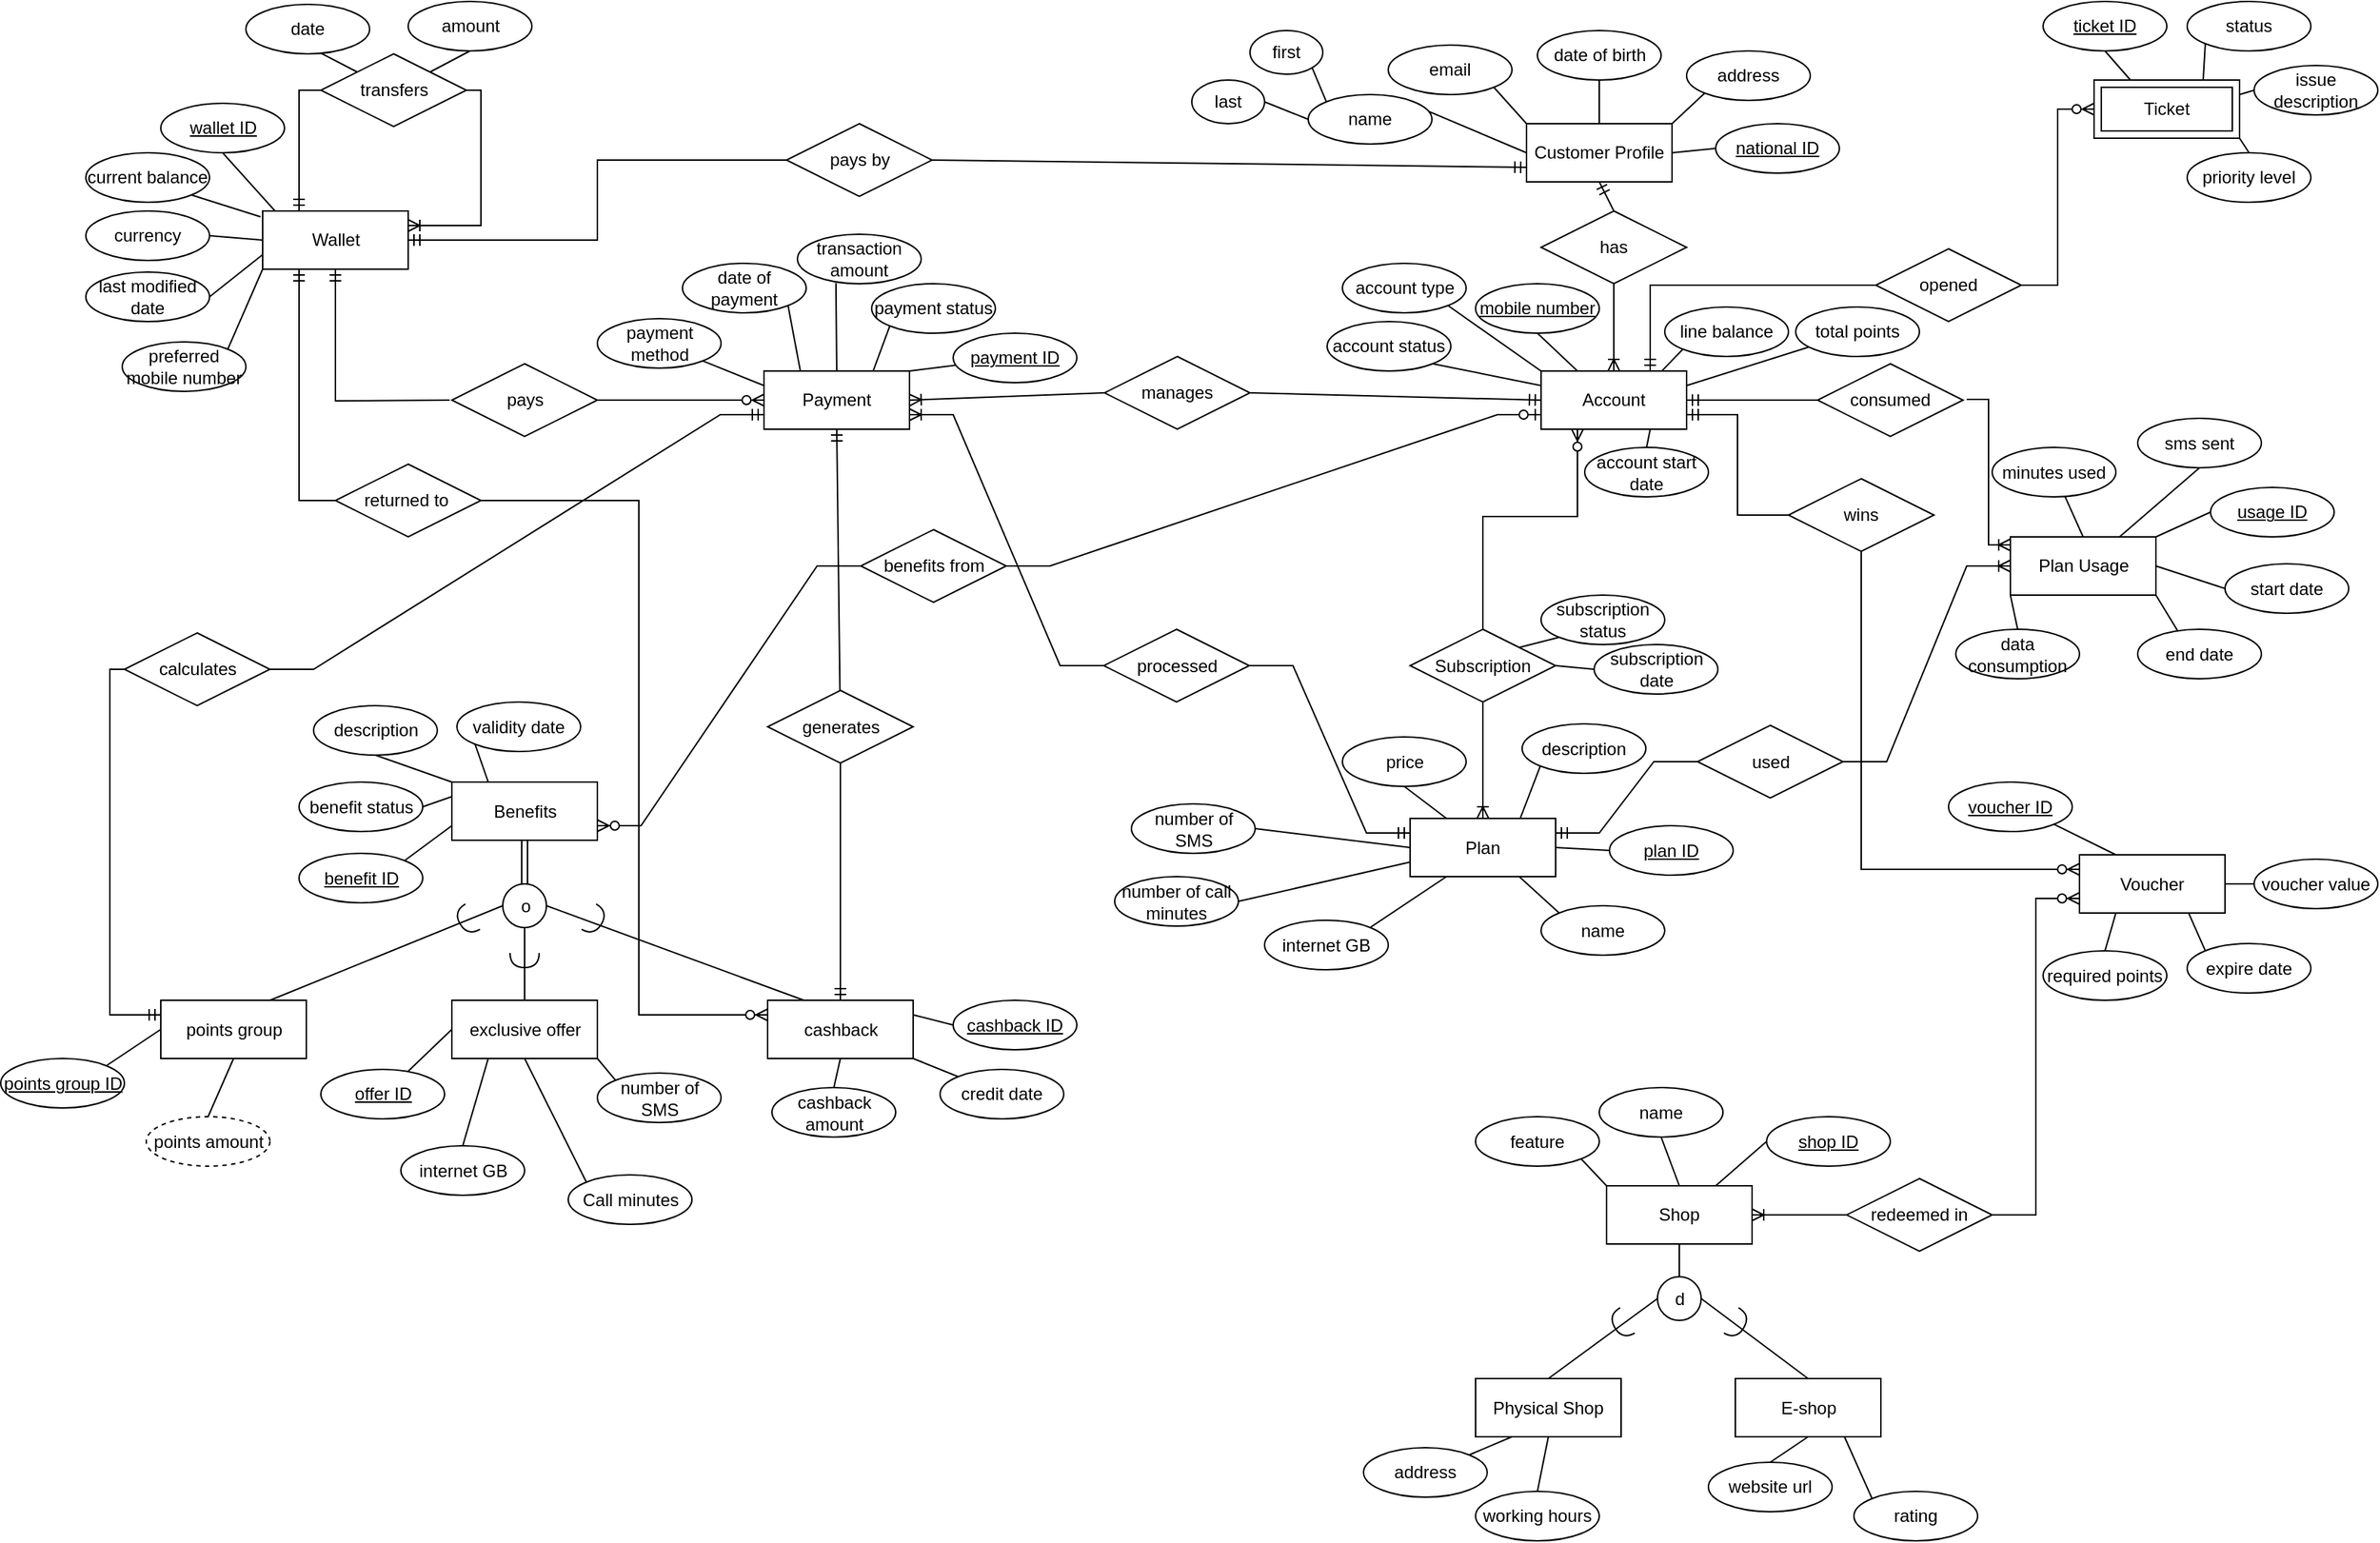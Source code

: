 <mxfile version="24.7.17">
  <diagram id="R2lEEEUBdFMjLlhIrx00" name="Page-1">
    <mxGraphModel dx="1193" dy="800" grid="1" gridSize="10" guides="1" tooltips="1" connect="1" arrows="1" fold="1" page="1" pageScale="1" pageWidth="1654" pageHeight="1169" math="0" shadow="0" extFonts="Permanent Marker^https://fonts.googleapis.com/css?family=Permanent+Marker">
      <root>
        <mxCell id="0" />
        <mxCell id="1" parent="0" />
        <mxCell id="6Uo8ekdHkGyD1nUxnTY2-1" value="Customer Profile" style="whiteSpace=wrap;html=1;align=center;direction=west;labelBackgroundColor=none;" parent="1" vertex="1">
          <mxGeometry x="1050" y="100" width="100" height="40" as="geometry" />
        </mxCell>
        <mxCell id="6Uo8ekdHkGyD1nUxnTY2-3" value="date of birth" style="ellipse;whiteSpace=wrap;html=1;align=center;labelBackgroundColor=none;aspect=fixed;" parent="1" vertex="1">
          <mxGeometry x="1057.5" y="36" width="85" height="34" as="geometry" />
        </mxCell>
        <mxCell id="6Uo8ekdHkGyD1nUxnTY2-5" value="email" style="ellipse;whiteSpace=wrap;html=1;align=center;labelBackgroundColor=none;aspect=fixed;" parent="1" vertex="1">
          <mxGeometry x="955" y="46" width="85" height="34" as="geometry" />
        </mxCell>
        <mxCell id="6Uo8ekdHkGyD1nUxnTY2-6" value="address" style="ellipse;whiteSpace=wrap;html=1;align=center;labelBackgroundColor=none;aspect=fixed;" parent="1" vertex="1">
          <mxGeometry x="1160" y="50" width="85" height="34" as="geometry" />
        </mxCell>
        <mxCell id="6Uo8ekdHkGyD1nUxnTY2-15" value="national ID" style="ellipse;whiteSpace=wrap;html=1;align=center;fontStyle=4;labelBackgroundColor=none;aspect=fixed;" parent="1" vertex="1">
          <mxGeometry x="1180" y="100" width="85" height="34" as="geometry" />
        </mxCell>
        <mxCell id="FRmwN27znmXdulfrOmkW-1" value="first" style="ellipse;whiteSpace=wrap;html=1;align=center;labelBackgroundColor=none;" parent="1" vertex="1">
          <mxGeometry x="860" y="36" width="50" height="30" as="geometry" />
        </mxCell>
        <mxCell id="FRmwN27znmXdulfrOmkW-2" value="last" style="ellipse;whiteSpace=wrap;html=1;align=center;labelBackgroundColor=none;" parent="1" vertex="1">
          <mxGeometry x="820" y="70" width="50" height="30" as="geometry" />
        </mxCell>
        <mxCell id="FRmwN27znmXdulfrOmkW-11" value="Account" style="shape=label;margin=3;double=1;whiteSpace=wrap;html=1;align=center;labelBackgroundColor=none;points=[[0,0,0,0,0],[0,0.25,0,0,0],[0,0.5,0,0,0],[0,0.75,0,0,0],[0,1,0,0,0],[0.17,0,0,0,0],[0.17,1,0,0,0],[0.25,0,0,0,0],[0.25,1,0,0,0],[0.33,0,0,0,0],[0.33,1,0,0,0],[0.5,0,0,0,0],[0.5,1,0,0,0],[0.67,0,0,0,0],[0.67,1,0,0,0],[0.75,0,0,0,0],[0.75,1,0,0,0],[0.83,0,0,0,0],[0.83,1,0,0,0],[1,0,0,0,0],[1,0.25,0,0,0],[1,0.5,0,0,0],[1,0.75,0,0,0],[1,1,0,0,0]];" parent="1" vertex="1">
          <mxGeometry x="1060" y="270" width="100" height="40" as="geometry" />
        </mxCell>
        <mxCell id="FRmwN27znmXdulfrOmkW-12" value="mobile number" style="ellipse;whiteSpace=wrap;html=1;align=center;fontStyle=4;labelBackgroundColor=none;aspect=fixed;" parent="1" vertex="1">
          <mxGeometry x="1015" y="210" width="85" height="34" as="geometry" />
        </mxCell>
        <mxCell id="FRmwN27znmXdulfrOmkW-13" value="total points" style="ellipse;whiteSpace=wrap;html=1;align=center;labelBackgroundColor=none;aspect=fixed;" parent="1" vertex="1">
          <mxGeometry x="1235" y="226" width="85" height="34" as="geometry" />
        </mxCell>
        <mxCell id="FRmwN27znmXdulfrOmkW-14" value="line balance" style="ellipse;whiteSpace=wrap;html=1;align=center;labelBackgroundColor=none;aspect=fixed;" parent="1" vertex="1">
          <mxGeometry x="1145" y="226" width="85" height="34" as="geometry" />
        </mxCell>
        <mxCell id="FRmwN27znmXdulfrOmkW-15" value="account type" style="ellipse;whiteSpace=wrap;html=1;align=center;labelBackgroundColor=none;aspect=fixed;" parent="1" vertex="1">
          <mxGeometry x="923.5" y="196" width="85" height="34" as="geometry" />
        </mxCell>
        <mxCell id="FRmwN27znmXdulfrOmkW-16" value="account start date" style="ellipse;whiteSpace=wrap;html=1;align=center;labelBackgroundColor=none;aspect=fixed;" parent="1" vertex="1">
          <mxGeometry x="1090" y="322.5" width="85" height="34" as="geometry" />
        </mxCell>
        <mxCell id="FRmwN27znmXdulfrOmkW-30" value="Subscription" style="shape=rhombus;perimeter=rhombusPerimeter;whiteSpace=wrap;html=1;align=center;aspect=fixed;" parent="1" vertex="1">
          <mxGeometry x="970" y="447.5" width="100" height="50" as="geometry" />
        </mxCell>
        <mxCell id="FRmwN27znmXdulfrOmkW-32" value="Plan" style="whiteSpace=wrap;html=1;align=center;" parent="1" vertex="1">
          <mxGeometry x="970" y="577.5" width="100" height="40" as="geometry" />
        </mxCell>
        <mxCell id="FRmwN27znmXdulfrOmkW-34" value="subscription date" style="ellipse;whiteSpace=wrap;html=1;align=center;aspect=fixed;" parent="1" vertex="1">
          <mxGeometry x="1096.5" y="458" width="85" height="34" as="geometry" />
        </mxCell>
        <mxCell id="FRmwN27znmXdulfrOmkW-35" value="subscription status" style="ellipse;whiteSpace=wrap;html=1;align=center;aspect=fixed;" parent="1" vertex="1">
          <mxGeometry x="1060" y="424" width="85" height="34" as="geometry" />
        </mxCell>
        <mxCell id="FRmwN27znmXdulfrOmkW-39" value="description" style="ellipse;whiteSpace=wrap;html=1;align=center;aspect=fixed;" parent="1" vertex="1">
          <mxGeometry x="1047" y="512.5" width="85" height="34" as="geometry" />
        </mxCell>
        <mxCell id="FRmwN27znmXdulfrOmkW-40" value="number of call minutes" style="ellipse;whiteSpace=wrap;html=1;align=center;aspect=fixed;" parent="1" vertex="1">
          <mxGeometry x="767" y="617.5" width="85" height="34" as="geometry" />
        </mxCell>
        <mxCell id="FRmwN27znmXdulfrOmkW-42" value="number of SMS" style="ellipse;whiteSpace=wrap;html=1;align=center;aspect=fixed;" parent="1" vertex="1">
          <mxGeometry x="778.5" y="567.5" width="85" height="34" as="geometry" />
        </mxCell>
        <mxCell id="FRmwN27znmXdulfrOmkW-43" value="price" style="ellipse;whiteSpace=wrap;html=1;align=center;aspect=fixed;" parent="1" vertex="1">
          <mxGeometry x="923.5" y="521.5" width="85" height="34" as="geometry" />
        </mxCell>
        <mxCell id="FRmwN27znmXdulfrOmkW-44" value="name" style="ellipse;whiteSpace=wrap;html=1;align=center;aspect=fixed;" parent="1" vertex="1">
          <mxGeometry x="1060" y="637.5" width="85" height="34" as="geometry" />
        </mxCell>
        <mxCell id="FRmwN27znmXdulfrOmkW-45" value="plan ID" style="ellipse;whiteSpace=wrap;html=1;align=center;fontStyle=4;aspect=fixed;" parent="1" vertex="1">
          <mxGeometry x="1107" y="582.5" width="85" height="34" as="geometry" />
        </mxCell>
        <mxCell id="FRmwN27znmXdulfrOmkW-46" value="internet GB" style="ellipse;whiteSpace=wrap;html=1;align=center;aspect=fixed;" parent="1" vertex="1">
          <mxGeometry x="870" y="647.5" width="85" height="34" as="geometry" />
        </mxCell>
        <mxCell id="pJCZ4jbb1nqrOX9LuIZq-1" value="Plan Usage" style="whiteSpace=wrap;html=1;align=center;" parent="1" vertex="1">
          <mxGeometry x="1382.5" y="384" width="100" height="40" as="geometry" />
        </mxCell>
        <mxCell id="pJCZ4jbb1nqrOX9LuIZq-2" value="usage ID" style="ellipse;whiteSpace=wrap;html=1;align=center;fontStyle=4;aspect=fixed;" parent="1" vertex="1">
          <mxGeometry x="1520" y="350" width="85" height="34" as="geometry" />
        </mxCell>
        <mxCell id="pJCZ4jbb1nqrOX9LuIZq-4" value="data consumption" style="ellipse;whiteSpace=wrap;html=1;align=center;aspect=fixed;" parent="1" vertex="1">
          <mxGeometry x="1345" y="447.5" width="85" height="34" as="geometry" />
        </mxCell>
        <mxCell id="pJCZ4jbb1nqrOX9LuIZq-6" value="minutes used" style="ellipse;whiteSpace=wrap;html=1;align=center;aspect=fixed;" parent="1" vertex="1">
          <mxGeometry x="1370" y="322.5" width="85" height="34" as="geometry" />
        </mxCell>
        <mxCell id="pJCZ4jbb1nqrOX9LuIZq-7" value="end date" style="ellipse;whiteSpace=wrap;html=1;align=center;aspect=fixed;" parent="1" vertex="1">
          <mxGeometry x="1470" y="447.5" width="85" height="34" as="geometry" />
        </mxCell>
        <mxCell id="pJCZ4jbb1nqrOX9LuIZq-8" value="start date" style="ellipse;whiteSpace=wrap;html=1;align=center;aspect=fixed;" parent="1" vertex="1">
          <mxGeometry x="1530" y="402.5" width="85" height="34" as="geometry" />
        </mxCell>
        <mxCell id="Pvip8ezGzchFhWj7xZqE-1" value="Payment" style="whiteSpace=wrap;html=1;align=center;" parent="1" vertex="1">
          <mxGeometry x="526" y="270" width="100" height="40" as="geometry" />
        </mxCell>
        <mxCell id="Pvip8ezGzchFhWj7xZqE-2" value="manages" style="shape=rhombus;perimeter=rhombusPerimeter;whiteSpace=wrap;html=1;align=center;aspect=fixed;" parent="1" vertex="1">
          <mxGeometry x="760" y="260" width="100" height="50" as="geometry" />
        </mxCell>
        <mxCell id="Pvip8ezGzchFhWj7xZqE-5" value="account status" style="ellipse;whiteSpace=wrap;html=1;align=center;labelBackgroundColor=none;aspect=fixed;" parent="1" vertex="1">
          <mxGeometry x="913" y="236" width="85" height="34" as="geometry" />
        </mxCell>
        <mxCell id="Pvip8ezGzchFhWj7xZqE-12" value="transaction amount" style="ellipse;whiteSpace=wrap;html=1;align=center;aspect=fixed;" parent="1" vertex="1">
          <mxGeometry x="549" y="176" width="85" height="34" as="geometry" />
        </mxCell>
        <mxCell id="Pvip8ezGzchFhWj7xZqE-13" value="date of payment" style="ellipse;whiteSpace=wrap;html=1;align=center;aspect=fixed;" parent="1" vertex="1">
          <mxGeometry x="470" y="196" width="85" height="34" as="geometry" />
        </mxCell>
        <mxCell id="Pvip8ezGzchFhWj7xZqE-14" value="payment method" style="ellipse;whiteSpace=wrap;html=1;align=center;aspect=fixed;" parent="1" vertex="1">
          <mxGeometry x="411.5" y="234" width="85" height="34" as="geometry" />
        </mxCell>
        <mxCell id="Pvip8ezGzchFhWj7xZqE-15" value="payment status" style="ellipse;whiteSpace=wrap;html=1;align=center;aspect=fixed;" parent="1" vertex="1">
          <mxGeometry x="600" y="210" width="85" height="34" as="geometry" />
        </mxCell>
        <mxCell id="Pvip8ezGzchFhWj7xZqE-16" value="payment ID" style="ellipse;whiteSpace=wrap;html=1;align=center;fontStyle=4;aspect=fixed;" parent="1" vertex="1">
          <mxGeometry x="656" y="244" width="85" height="34" as="geometry" />
        </mxCell>
        <mxCell id="Pvip8ezGzchFhWj7xZqE-18" value="" style="endArrow=none;html=1;rounded=0;exitX=0;exitY=1;exitDx=0;exitDy=0;entryX=0.75;entryY=0;entryDx=0;entryDy=0;" parent="1" source="Pvip8ezGzchFhWj7xZqE-15" target="Pvip8ezGzchFhWj7xZqE-1" edge="1">
          <mxGeometry relative="1" as="geometry">
            <mxPoint x="466" y="300" as="sourcePoint" />
            <mxPoint x="526" y="300" as="targetPoint" />
          </mxGeometry>
        </mxCell>
        <mxCell id="Pvip8ezGzchFhWj7xZqE-20" value="" style="endArrow=none;html=1;rounded=0;entryX=0;entryY=0.25;entryDx=0;entryDy=0;" parent="1" source="Pvip8ezGzchFhWj7xZqE-14" target="Pvip8ezGzchFhWj7xZqE-1" edge="1">
          <mxGeometry relative="1" as="geometry">
            <mxPoint x="526" y="259.35" as="sourcePoint" />
            <mxPoint x="556" y="259.35" as="targetPoint" />
          </mxGeometry>
        </mxCell>
        <mxCell id="Pvip8ezGzchFhWj7xZqE-21" value="" style="endArrow=none;html=1;rounded=0;entryX=0.25;entryY=0;entryDx=0;entryDy=0;exitX=1;exitY=1;exitDx=0;exitDy=0;" parent="1" source="Pvip8ezGzchFhWj7xZqE-13" target="Pvip8ezGzchFhWj7xZqE-1" edge="1">
          <mxGeometry relative="1" as="geometry">
            <mxPoint x="516" y="300" as="sourcePoint" />
            <mxPoint x="676" y="300" as="targetPoint" />
          </mxGeometry>
        </mxCell>
        <mxCell id="Pvip8ezGzchFhWj7xZqE-22" value="" style="endArrow=none;html=1;rounded=0;entryX=0.5;entryY=0;entryDx=0;entryDy=0;exitX=0.311;exitY=0.99;exitDx=0;exitDy=0;exitPerimeter=0;" parent="1" source="Pvip8ezGzchFhWj7xZqE-12" target="Pvip8ezGzchFhWj7xZqE-1" edge="1">
          <mxGeometry relative="1" as="geometry">
            <mxPoint x="600" y="242" as="sourcePoint" />
            <mxPoint x="676" y="300" as="targetPoint" />
          </mxGeometry>
        </mxCell>
        <mxCell id="Pvip8ezGzchFhWj7xZqE-23" value="" style="endArrow=none;html=1;rounded=0;entryX=1;entryY=0;entryDx=0;entryDy=0;" parent="1" source="Pvip8ezGzchFhWj7xZqE-16" target="Pvip8ezGzchFhWj7xZqE-1" edge="1">
          <mxGeometry relative="1" as="geometry">
            <mxPoint x="516" y="300" as="sourcePoint" />
            <mxPoint x="676" y="300" as="targetPoint" />
          </mxGeometry>
        </mxCell>
        <mxCell id="Pvip8ezGzchFhWj7xZqE-24" value="" style="endArrow=none;html=1;rounded=0;entryX=1;entryY=0.5;entryDx=0;entryDy=0;exitX=0.925;exitY=0.288;exitDx=0;exitDy=0;exitPerimeter=0;" parent="1" source="Pvip8ezGzchFhWj7xZqE-26" target="6Uo8ekdHkGyD1nUxnTY2-1" edge="1">
          <mxGeometry relative="1" as="geometry">
            <mxPoint x="960" y="130" as="sourcePoint" />
            <mxPoint x="1123" y="150" as="targetPoint" />
          </mxGeometry>
        </mxCell>
        <mxCell id="Pvip8ezGzchFhWj7xZqE-25" value="" style="endArrow=none;html=1;rounded=0;exitX=1;exitY=1;exitDx=0;exitDy=0;entryX=0;entryY=0;entryDx=0;entryDy=0;" parent="1" source="FRmwN27znmXdulfrOmkW-1" target="Pvip8ezGzchFhWj7xZqE-26" edge="1">
          <mxGeometry relative="1" as="geometry">
            <mxPoint x="853" y="100" as="sourcePoint" />
            <mxPoint x="899" y="109" as="targetPoint" />
          </mxGeometry>
        </mxCell>
        <mxCell id="Pvip8ezGzchFhWj7xZqE-26" value="name" style="ellipse;whiteSpace=wrap;html=1;align=center;labelBackgroundColor=none;aspect=fixed;" parent="1" vertex="1">
          <mxGeometry x="900" y="80" width="85" height="34" as="geometry" />
        </mxCell>
        <mxCell id="Pvip8ezGzchFhWj7xZqE-27" value="" style="endArrow=none;html=1;rounded=0;entryX=0;entryY=0.5;entryDx=0;entryDy=0;exitX=1;exitY=0.5;exitDx=0;exitDy=0;" parent="1" source="FRmwN27znmXdulfrOmkW-2" target="Pvip8ezGzchFhWj7xZqE-26" edge="1">
          <mxGeometry relative="1" as="geometry">
            <mxPoint x="963" y="150" as="sourcePoint" />
            <mxPoint x="1123" y="150" as="targetPoint" />
          </mxGeometry>
        </mxCell>
        <mxCell id="Pvip8ezGzchFhWj7xZqE-28" value="" style="endArrow=none;html=1;rounded=0;entryX=1;entryY=1;entryDx=0;entryDy=0;exitX=1;exitY=1;exitDx=0;exitDy=0;" parent="1" source="6Uo8ekdHkGyD1nUxnTY2-5" target="6Uo8ekdHkGyD1nUxnTY2-1" edge="1">
          <mxGeometry relative="1" as="geometry">
            <mxPoint x="963" y="150" as="sourcePoint" />
            <mxPoint x="1123" y="150" as="targetPoint" />
          </mxGeometry>
        </mxCell>
        <mxCell id="Pvip8ezGzchFhWj7xZqE-29" value="" style="endArrow=none;html=1;rounded=0;entryX=0.5;entryY=1;entryDx=0;entryDy=0;exitX=0.5;exitY=1;exitDx=0;exitDy=0;" parent="1" source="6Uo8ekdHkGyD1nUxnTY2-3" target="6Uo8ekdHkGyD1nUxnTY2-1" edge="1">
          <mxGeometry relative="1" as="geometry">
            <mxPoint x="963" y="150" as="sourcePoint" />
            <mxPoint x="1123" y="150" as="targetPoint" />
          </mxGeometry>
        </mxCell>
        <mxCell id="Pvip8ezGzchFhWj7xZqE-30" value="" style="endArrow=none;html=1;rounded=0;exitX=0;exitY=1;exitDx=0;exitDy=0;entryX=0;entryY=1;entryDx=0;entryDy=0;" parent="1" source="6Uo8ekdHkGyD1nUxnTY2-1" target="6Uo8ekdHkGyD1nUxnTY2-6" edge="1">
          <mxGeometry relative="1" as="geometry">
            <mxPoint x="963" y="150" as="sourcePoint" />
            <mxPoint x="1123" y="150" as="targetPoint" />
          </mxGeometry>
        </mxCell>
        <mxCell id="Pvip8ezGzchFhWj7xZqE-31" value="" style="endArrow=none;html=1;rounded=0;exitX=0;exitY=0.5;exitDx=0;exitDy=0;entryX=0;entryY=0.5;entryDx=0;entryDy=0;" parent="1" source="6Uo8ekdHkGyD1nUxnTY2-1" target="6Uo8ekdHkGyD1nUxnTY2-15" edge="1">
          <mxGeometry relative="1" as="geometry">
            <mxPoint x="963" y="150" as="sourcePoint" />
            <mxPoint x="1123" y="150" as="targetPoint" />
          </mxGeometry>
        </mxCell>
        <mxCell id="Pvip8ezGzchFhWj7xZqE-32" value="" style="endArrow=none;html=1;rounded=0;entryX=1;entryY=1;entryDx=0;entryDy=0;exitX=0;exitY=0;exitDx=0;exitDy=0;" parent="1" source="FRmwN27znmXdulfrOmkW-11" target="FRmwN27znmXdulfrOmkW-15" edge="1">
          <mxGeometry relative="1" as="geometry">
            <mxPoint x="953" y="260" as="sourcePoint" />
            <mxPoint x="1113" y="260" as="targetPoint" />
          </mxGeometry>
        </mxCell>
        <mxCell id="Pvip8ezGzchFhWj7xZqE-33" value="" style="endArrow=none;html=1;rounded=0;entryX=0;entryY=0.25;entryDx=0;entryDy=0;exitX=1;exitY=1;exitDx=0;exitDy=0;" parent="1" source="Pvip8ezGzchFhWj7xZqE-5" target="FRmwN27znmXdulfrOmkW-11" edge="1">
          <mxGeometry relative="1" as="geometry">
            <mxPoint x="953" y="260" as="sourcePoint" />
            <mxPoint x="1113" y="260" as="targetPoint" />
          </mxGeometry>
        </mxCell>
        <mxCell id="Pvip8ezGzchFhWj7xZqE-34" value="" style="endArrow=none;html=1;rounded=0;entryX=0.5;entryY=1;entryDx=0;entryDy=0;exitX=0.25;exitY=0;exitDx=0;exitDy=0;" parent="1" source="FRmwN27znmXdulfrOmkW-11" target="FRmwN27znmXdulfrOmkW-12" edge="1">
          <mxGeometry relative="1" as="geometry">
            <mxPoint x="953" y="260" as="sourcePoint" />
            <mxPoint x="1113" y="260" as="targetPoint" />
          </mxGeometry>
        </mxCell>
        <mxCell id="Pvip8ezGzchFhWj7xZqE-35" value="" style="endArrow=none;html=1;rounded=0;entryX=0.83;entryY=0;entryDx=0;entryDy=0;entryPerimeter=0;exitX=0;exitY=1;exitDx=0;exitDy=0;" parent="1" source="FRmwN27znmXdulfrOmkW-14" target="FRmwN27znmXdulfrOmkW-11" edge="1">
          <mxGeometry relative="1" as="geometry">
            <mxPoint x="1162" y="260" as="sourcePoint" />
            <mxPoint x="1113" y="260" as="targetPoint" />
          </mxGeometry>
        </mxCell>
        <mxCell id="Pvip8ezGzchFhWj7xZqE-36" value="" style="endArrow=none;html=1;rounded=0;exitX=0.5;exitY=0;exitDx=0;exitDy=0;entryX=0.75;entryY=1;entryDx=0;entryDy=0;" parent="1" source="FRmwN27znmXdulfrOmkW-16" target="FRmwN27znmXdulfrOmkW-11" edge="1">
          <mxGeometry relative="1" as="geometry">
            <mxPoint x="953" y="260" as="sourcePoint" />
            <mxPoint x="1050" y="300" as="targetPoint" />
          </mxGeometry>
        </mxCell>
        <mxCell id="Pvip8ezGzchFhWj7xZqE-37" value="" style="endArrow=none;html=1;rounded=0;entryX=1;entryY=0.25;entryDx=0;entryDy=0;entryPerimeter=0;" parent="1" source="FRmwN27znmXdulfrOmkW-13" target="FRmwN27znmXdulfrOmkW-11" edge="1">
          <mxGeometry relative="1" as="geometry">
            <mxPoint x="953" y="260" as="sourcePoint" />
            <mxPoint x="1113" y="260" as="targetPoint" />
          </mxGeometry>
        </mxCell>
        <mxCell id="Pvip8ezGzchFhWj7xZqE-38" style="edgeStyle=orthogonalEdgeStyle;rounded=0;orthogonalLoop=1;jettySize=auto;html=1;exitX=0.5;exitY=1;exitDx=0;exitDy=0;" parent="1" source="FRmwN27znmXdulfrOmkW-13" target="FRmwN27znmXdulfrOmkW-13" edge="1">
          <mxGeometry relative="1" as="geometry" />
        </mxCell>
        <mxCell id="Pvip8ezGzchFhWj7xZqE-39" value="" style="endArrow=none;html=1;rounded=0;exitX=1;exitY=0;exitDx=0;exitDy=0;entryX=0;entryY=0.5;entryDx=0;entryDy=0;" parent="1" source="pJCZ4jbb1nqrOX9LuIZq-1" target="pJCZ4jbb1nqrOX9LuIZq-2" edge="1">
          <mxGeometry relative="1" as="geometry">
            <mxPoint x="1487" y="377.5" as="sourcePoint" />
            <mxPoint x="1534" y="370" as="targetPoint" />
          </mxGeometry>
        </mxCell>
        <mxCell id="Pvip8ezGzchFhWj7xZqE-40" value="" style="endArrow=none;html=1;rounded=0;entryX=1;entryY=0.5;entryDx=0;entryDy=0;exitX=0;exitY=0.5;exitDx=0;exitDy=0;" parent="1" source="pJCZ4jbb1nqrOX9LuIZq-8" target="pJCZ4jbb1nqrOX9LuIZq-1" edge="1">
          <mxGeometry relative="1" as="geometry">
            <mxPoint x="1534.0" y="412.5" as="sourcePoint" />
            <mxPoint x="1487" y="387.5" as="targetPoint" />
          </mxGeometry>
        </mxCell>
        <mxCell id="Pvip8ezGzchFhWj7xZqE-41" value="" style="endArrow=none;html=1;rounded=0;exitX=1;exitY=1;exitDx=0;exitDy=0;entryX=0.327;entryY=0.048;entryDx=0;entryDy=0;entryPerimeter=0;" parent="1" source="pJCZ4jbb1nqrOX9LuIZq-1" target="pJCZ4jbb1nqrOX9LuIZq-7" edge="1">
          <mxGeometry relative="1" as="geometry">
            <mxPoint x="1327" y="387.5" as="sourcePoint" />
            <mxPoint x="1517" y="457.5" as="targetPoint" />
          </mxGeometry>
        </mxCell>
        <mxCell id="Pvip8ezGzchFhWj7xZqE-42" value="" style="endArrow=none;html=1;rounded=0;entryX=0;entryY=1;entryDx=0;entryDy=0;exitX=0.5;exitY=0;exitDx=0;exitDy=0;" parent="1" source="pJCZ4jbb1nqrOX9LuIZq-4" target="pJCZ4jbb1nqrOX9LuIZq-1" edge="1">
          <mxGeometry relative="1" as="geometry">
            <mxPoint x="1380" y="450" as="sourcePoint" />
            <mxPoint x="1487" y="387.5" as="targetPoint" />
          </mxGeometry>
        </mxCell>
        <mxCell id="Pvip8ezGzchFhWj7xZqE-43" value="" style="endArrow=none;html=1;rounded=0;entryX=0.5;entryY=0;entryDx=0;entryDy=0;" parent="1" source="pJCZ4jbb1nqrOX9LuIZq-6" target="pJCZ4jbb1nqrOX9LuIZq-1" edge="1">
          <mxGeometry relative="1" as="geometry">
            <mxPoint x="1327" y="387.5" as="sourcePoint" />
            <mxPoint x="1487" y="387.5" as="targetPoint" />
          </mxGeometry>
        </mxCell>
        <mxCell id="Pvip8ezGzchFhWj7xZqE-44" value="" style="endArrow=none;html=1;rounded=0;entryX=0.75;entryY=0;entryDx=0;entryDy=0;exitX=0.5;exitY=1;exitDx=0;exitDy=0;" parent="1" source="cCIsjWrqllOPOkXVM5NC-40" target="pJCZ4jbb1nqrOX9LuIZq-1" edge="1">
          <mxGeometry relative="1" as="geometry">
            <mxPoint x="1347" y="402.5" as="sourcePoint" />
            <mxPoint x="1487" y="387.5" as="targetPoint" />
          </mxGeometry>
        </mxCell>
        <mxCell id="Pvip8ezGzchFhWj7xZqE-45" value="" style="endArrow=none;html=1;rounded=0;entryX=0;entryY=1;entryDx=0;entryDy=0;" parent="1" target="FRmwN27znmXdulfrOmkW-39" edge="1">
          <mxGeometry relative="1" as="geometry">
            <mxPoint x="1045.5" y="578" as="sourcePoint" />
            <mxPoint x="1110" y="582.5" as="targetPoint" />
          </mxGeometry>
        </mxCell>
        <mxCell id="Pvip8ezGzchFhWj7xZqE-46" value="" style="endArrow=none;html=1;rounded=0;entryX=0;entryY=0.5;entryDx=0;entryDy=0;exitX=1;exitY=0.5;exitDx=0;exitDy=0;" parent="1" source="FRmwN27znmXdulfrOmkW-32" target="FRmwN27znmXdulfrOmkW-45" edge="1">
          <mxGeometry relative="1" as="geometry">
            <mxPoint x="950" y="582.5" as="sourcePoint" />
            <mxPoint x="1110" y="582.5" as="targetPoint" />
          </mxGeometry>
        </mxCell>
        <mxCell id="Pvip8ezGzchFhWj7xZqE-48" value="" style="endArrow=none;html=1;rounded=0;entryX=0;entryY=0;entryDx=0;entryDy=0;exitX=0.75;exitY=1;exitDx=0;exitDy=0;" parent="1" source="FRmwN27znmXdulfrOmkW-32" target="FRmwN27znmXdulfrOmkW-44" edge="1">
          <mxGeometry relative="1" as="geometry">
            <mxPoint x="950" y="582.5" as="sourcePoint" />
            <mxPoint x="1110" y="582.5" as="targetPoint" />
          </mxGeometry>
        </mxCell>
        <mxCell id="Pvip8ezGzchFhWj7xZqE-49" value="" style="endArrow=none;html=1;rounded=0;exitX=0.5;exitY=1;exitDx=0;exitDy=0;entryX=0.25;entryY=0;entryDx=0;entryDy=0;" parent="1" source="FRmwN27znmXdulfrOmkW-43" target="FRmwN27znmXdulfrOmkW-32" edge="1">
          <mxGeometry relative="1" as="geometry">
            <mxPoint x="950" y="582.5" as="sourcePoint" />
            <mxPoint x="970" y="582.5" as="targetPoint" />
          </mxGeometry>
        </mxCell>
        <mxCell id="Pvip8ezGzchFhWj7xZqE-50" value="" style="endArrow=none;html=1;rounded=0;exitX=1;exitY=0.5;exitDx=0;exitDy=0;entryX=0;entryY=0.5;entryDx=0;entryDy=0;" parent="1" source="FRmwN27znmXdulfrOmkW-42" target="FRmwN27znmXdulfrOmkW-32" edge="1">
          <mxGeometry relative="1" as="geometry">
            <mxPoint x="950" y="582.5" as="sourcePoint" />
            <mxPoint x="1110" y="582.5" as="targetPoint" />
          </mxGeometry>
        </mxCell>
        <mxCell id="Pvip8ezGzchFhWj7xZqE-51" value="" style="endArrow=none;html=1;rounded=0;entryX=0;entryY=0.75;entryDx=0;entryDy=0;exitX=1;exitY=0.5;exitDx=0;exitDy=0;" parent="1" source="FRmwN27znmXdulfrOmkW-40" target="FRmwN27znmXdulfrOmkW-32" edge="1">
          <mxGeometry relative="1" as="geometry">
            <mxPoint x="950" y="582.5" as="sourcePoint" />
            <mxPoint x="1110" y="582.5" as="targetPoint" />
          </mxGeometry>
        </mxCell>
        <mxCell id="Pvip8ezGzchFhWj7xZqE-54" value="" style="endArrow=none;html=1;rounded=0;entryX=0;entryY=1;entryDx=0;entryDy=0;exitX=1;exitY=0;exitDx=0;exitDy=0;" parent="1" source="FRmwN27znmXdulfrOmkW-30" target="FRmwN27znmXdulfrOmkW-35" edge="1">
          <mxGeometry relative="1" as="geometry">
            <mxPoint x="878.5" y="585" as="sourcePoint" />
            <mxPoint x="1038.5" y="585" as="targetPoint" />
          </mxGeometry>
        </mxCell>
        <mxCell id="Pvip8ezGzchFhWj7xZqE-55" value="" style="endArrow=none;html=1;rounded=0;entryX=1;entryY=0.5;entryDx=0;entryDy=0;exitX=0;exitY=0.5;exitDx=0;exitDy=0;" parent="1" source="FRmwN27znmXdulfrOmkW-34" target="FRmwN27znmXdulfrOmkW-30" edge="1">
          <mxGeometry relative="1" as="geometry">
            <mxPoint x="780" y="540" as="sourcePoint" />
            <mxPoint x="940" y="540" as="targetPoint" />
          </mxGeometry>
        </mxCell>
        <mxCell id="Pvip8ezGzchFhWj7xZqE-56" value="Wallet" style="whiteSpace=wrap;html=1;align=center;" parent="1" vertex="1">
          <mxGeometry x="181.5" y="160" width="100" height="40" as="geometry" />
        </mxCell>
        <mxCell id="Pvip8ezGzchFhWj7xZqE-57" value="current balance" style="ellipse;whiteSpace=wrap;html=1;align=center;aspect=fixed;" parent="1" vertex="1">
          <mxGeometry x="60" y="120" width="85" height="34" as="geometry" />
        </mxCell>
        <mxCell id="Pvip8ezGzchFhWj7xZqE-58" value="last modified date" style="ellipse;whiteSpace=wrap;html=1;align=center;aspect=fixed;" parent="1" vertex="1">
          <mxGeometry x="60" y="202" width="85" height="34" as="geometry" />
        </mxCell>
        <mxCell id="Pvip8ezGzchFhWj7xZqE-59" value="currency" style="ellipse;whiteSpace=wrap;html=1;align=center;aspect=fixed;" parent="1" vertex="1">
          <mxGeometry x="60" y="160" width="85" height="34" as="geometry" />
        </mxCell>
        <mxCell id="Pvip8ezGzchFhWj7xZqE-60" value="" style="endArrow=none;html=1;rounded=0;exitX=1;exitY=0.5;exitDx=0;exitDy=0;entryX=0;entryY=0.75;entryDx=0;entryDy=0;" parent="1" source="Pvip8ezGzchFhWj7xZqE-58" target="Pvip8ezGzchFhWj7xZqE-56" edge="1">
          <mxGeometry relative="1" as="geometry">
            <mxPoint x="471.5" y="380" as="sourcePoint" />
            <mxPoint x="201.5" y="230" as="targetPoint" />
          </mxGeometry>
        </mxCell>
        <mxCell id="Pvip8ezGzchFhWj7xZqE-61" value="" style="endArrow=none;html=1;rounded=0;entryX=0;entryY=0.5;entryDx=0;entryDy=0;exitX=1;exitY=0.5;exitDx=0;exitDy=0;" parent="1" source="Pvip8ezGzchFhWj7xZqE-59" target="Pvip8ezGzchFhWj7xZqE-56" edge="1">
          <mxGeometry relative="1" as="geometry">
            <mxPoint x="131.5" y="270" as="sourcePoint" />
            <mxPoint x="231.5" y="220" as="targetPoint" />
          </mxGeometry>
        </mxCell>
        <mxCell id="Pvip8ezGzchFhWj7xZqE-62" value="" style="endArrow=none;html=1;rounded=0;entryX=1;entryY=1;entryDx=0;entryDy=0;" parent="1" target="Pvip8ezGzchFhWj7xZqE-57" edge="1">
          <mxGeometry relative="1" as="geometry">
            <mxPoint x="180" y="164" as="sourcePoint" />
            <mxPoint x="631.5" y="380" as="targetPoint" />
          </mxGeometry>
        </mxCell>
        <mxCell id="Pvip8ezGzchFhWj7xZqE-63" value="wallet ID" style="ellipse;whiteSpace=wrap;html=1;align=center;fontStyle=4;aspect=fixed;" parent="1" vertex="1">
          <mxGeometry x="111.5" y="86" width="85" height="34" as="geometry" />
        </mxCell>
        <mxCell id="Pvip8ezGzchFhWj7xZqE-64" value="" style="endArrow=none;html=1;rounded=0;exitX=0.085;exitY=0;exitDx=0;exitDy=0;entryX=0.5;entryY=1;entryDx=0;entryDy=0;exitPerimeter=0;" parent="1" source="Pvip8ezGzchFhWj7xZqE-56" target="Pvip8ezGzchFhWj7xZqE-63" edge="1">
          <mxGeometry relative="1" as="geometry">
            <mxPoint x="471.5" y="290" as="sourcePoint" />
            <mxPoint x="631.5" y="290" as="targetPoint" />
          </mxGeometry>
        </mxCell>
        <mxCell id="Pvip8ezGzchFhWj7xZqE-65" value="Benefits" style="whiteSpace=wrap;html=1;align=center;" parent="1" vertex="1">
          <mxGeometry x="311.5" y="552.5" width="100" height="40" as="geometry" />
        </mxCell>
        <mxCell id="Pvip8ezGzchFhWj7xZqE-66" value="validity date" style="ellipse;whiteSpace=wrap;html=1;align=center;aspect=fixed;" parent="1" vertex="1">
          <mxGeometry x="315" y="497.5" width="85" height="34" as="geometry" />
        </mxCell>
        <mxCell id="Pvip8ezGzchFhWj7xZqE-67" value="benefit status" style="ellipse;whiteSpace=wrap;html=1;align=center;aspect=fixed;" parent="1" vertex="1">
          <mxGeometry x="206.5" y="552.5" width="85" height="34" as="geometry" />
        </mxCell>
        <mxCell id="Pvip8ezGzchFhWj7xZqE-68" value="description" style="ellipse;whiteSpace=wrap;html=1;align=center;aspect=fixed;" parent="1" vertex="1">
          <mxGeometry x="216.5" y="500" width="85" height="34" as="geometry" />
        </mxCell>
        <mxCell id="Pvip8ezGzchFhWj7xZqE-69" value="benefit ID" style="ellipse;whiteSpace=wrap;html=1;align=center;fontStyle=4;aspect=fixed;" parent="1" vertex="1">
          <mxGeometry x="206.5" y="601.5" width="85" height="34" as="geometry" />
        </mxCell>
        <mxCell id="Pvip8ezGzchFhWj7xZqE-70" value="" style="endArrow=none;html=1;rounded=0;exitX=0;exitY=0.75;exitDx=0;exitDy=0;entryX=1;entryY=0;entryDx=0;entryDy=0;" parent="1" source="Pvip8ezGzchFhWj7xZqE-65" target="Pvip8ezGzchFhWj7xZqE-69" edge="1">
          <mxGeometry relative="1" as="geometry">
            <mxPoint x="561.5" y="532.5" as="sourcePoint" />
            <mxPoint x="721.5" y="532.5" as="targetPoint" />
          </mxGeometry>
        </mxCell>
        <mxCell id="Pvip8ezGzchFhWj7xZqE-71" value="" style="endArrow=none;html=1;rounded=0;exitX=0.25;exitY=0;exitDx=0;exitDy=0;entryX=0;entryY=1;entryDx=0;entryDy=0;" parent="1" source="Pvip8ezGzchFhWj7xZqE-65" target="Pvip8ezGzchFhWj7xZqE-66" edge="1">
          <mxGeometry relative="1" as="geometry">
            <mxPoint x="561.5" y="532.5" as="sourcePoint" />
            <mxPoint x="721.5" y="532.5" as="targetPoint" />
          </mxGeometry>
        </mxCell>
        <mxCell id="Pvip8ezGzchFhWj7xZqE-73" value="" style="endArrow=none;html=1;rounded=0;exitX=0;exitY=0;exitDx=0;exitDy=0;entryX=0.5;entryY=1;entryDx=0;entryDy=0;" parent="1" source="Pvip8ezGzchFhWj7xZqE-65" target="Pvip8ezGzchFhWj7xZqE-68" edge="1">
          <mxGeometry relative="1" as="geometry">
            <mxPoint x="561.5" y="532.5" as="sourcePoint" />
            <mxPoint x="721.5" y="532.5" as="targetPoint" />
          </mxGeometry>
        </mxCell>
        <mxCell id="Pvip8ezGzchFhWj7xZqE-74" value="" style="endArrow=none;html=1;rounded=0;exitX=0;exitY=0.25;exitDx=0;exitDy=0;entryX=1;entryY=0.5;entryDx=0;entryDy=0;" parent="1" source="Pvip8ezGzchFhWj7xZqE-65" target="Pvip8ezGzchFhWj7xZqE-67" edge="1">
          <mxGeometry relative="1" as="geometry">
            <mxPoint x="561.5" y="532.5" as="sourcePoint" />
            <mxPoint x="721.5" y="532.5" as="targetPoint" />
          </mxGeometry>
        </mxCell>
        <mxCell id="Pvip8ezGzchFhWj7xZqE-79" value="" style="ellipse;whiteSpace=wrap;html=1;align=center;aspect=fixed;fillColor=none;strokeColor=none;resizable=0;perimeter=centerPerimeter;rotatable=0;allowArrows=0;points=[];outlineConnect=1;" parent="1" vertex="1">
          <mxGeometry x="760" y="582.5" width="10" height="10" as="geometry" />
        </mxCell>
        <mxCell id="Pvip8ezGzchFhWj7xZqE-82" value="" style="ellipse;whiteSpace=wrap;html=1;align=center;aspect=fixed;fillColor=none;strokeColor=none;resizable=0;perimeter=centerPerimeter;rotatable=0;allowArrows=0;points=[];outlineConnect=1;" parent="1" vertex="1">
          <mxGeometry x="531.5" y="632.5" width="10" height="10" as="geometry" />
        </mxCell>
        <mxCell id="ZTagBuRmaOSPrPwAu8H9-5" value="o" style="ellipse;html=1;" parent="1" vertex="1">
          <mxGeometry x="346.5" y="622.5" width="30" height="30" as="geometry" />
        </mxCell>
        <mxCell id="cCIsjWrqllOPOkXVM5NC-1" value="exclusive offer" style="whiteSpace=wrap;html=1;align=center;" parent="1" vertex="1">
          <mxGeometry x="311.5" y="702.5" width="100" height="40" as="geometry" />
        </mxCell>
        <mxCell id="cCIsjWrqllOPOkXVM5NC-2" value="points group" style="whiteSpace=wrap;html=1;align=center;" parent="1" vertex="1">
          <mxGeometry x="111.5" y="702.5" width="100" height="40" as="geometry" />
        </mxCell>
        <mxCell id="cCIsjWrqllOPOkXVM5NC-3" value="cashback" style="whiteSpace=wrap;html=1;align=center;" parent="1" vertex="1">
          <mxGeometry x="528.5" y="702.5" width="100" height="40" as="geometry" />
        </mxCell>
        <mxCell id="cCIsjWrqllOPOkXVM5NC-8" value="" style="endArrow=none;html=1;rounded=0;entryX=0;entryY=0.5;entryDx=0;entryDy=0;exitX=1;exitY=0;exitDx=0;exitDy=0;" parent="1" source="cCIsjWrqllOPOkXVM5NC-100" target="cCIsjWrqllOPOkXVM5NC-2" edge="1">
          <mxGeometry relative="1" as="geometry">
            <mxPoint x="86.855" y="748.358" as="sourcePoint" />
            <mxPoint x="171.5" y="682.5" as="targetPoint" />
          </mxGeometry>
        </mxCell>
        <mxCell id="cCIsjWrqllOPOkXVM5NC-9" value="points amount" style="ellipse;whiteSpace=wrap;html=1;align=center;dashed=1;aspect=fixed;" parent="1" vertex="1">
          <mxGeometry x="101.5" y="782.5" width="85" height="34" as="geometry" />
        </mxCell>
        <mxCell id="cCIsjWrqllOPOkXVM5NC-10" value="" style="endArrow=none;html=1;rounded=0;exitX=0.5;exitY=1;exitDx=0;exitDy=0;entryX=0.5;entryY=0;entryDx=0;entryDy=0;" parent="1" source="cCIsjWrqllOPOkXVM5NC-2" target="cCIsjWrqllOPOkXVM5NC-9" edge="1">
          <mxGeometry relative="1" as="geometry">
            <mxPoint x="211.5" y="702.5" as="sourcePoint" />
            <mxPoint x="371.5" y="702.5" as="targetPoint" />
          </mxGeometry>
        </mxCell>
        <mxCell id="cCIsjWrqllOPOkXVM5NC-14" value="" style="shape=link;html=1;rounded=0;entryX=0.5;entryY=1;entryDx=0;entryDy=0;exitX=0.5;exitY=0;exitDx=0;exitDy=0;" parent="1" source="ZTagBuRmaOSPrPwAu8H9-5" target="Pvip8ezGzchFhWj7xZqE-65" edge="1">
          <mxGeometry relative="1" as="geometry">
            <mxPoint x="231.5" y="672.5" as="sourcePoint" />
            <mxPoint x="391.5" y="672.5" as="targetPoint" />
          </mxGeometry>
        </mxCell>
        <mxCell id="cCIsjWrqllOPOkXVM5NC-17" value="" style="ellipse;whiteSpace=wrap;html=1;align=center;aspect=fixed;fillColor=none;strokeColor=none;resizable=0;perimeter=centerPerimeter;rotatable=0;allowArrows=0;points=[];outlineConnect=1;" parent="1" vertex="1">
          <mxGeometry x="301.5" y="662.5" width="10" height="10" as="geometry" />
        </mxCell>
        <mxCell id="cCIsjWrqllOPOkXVM5NC-19" value="" style="endArrow=none;html=1;rounded=0;entryX=0;entryY=0.5;entryDx=0;entryDy=0;exitX=0.75;exitY=0;exitDx=0;exitDy=0;" parent="1" source="cCIsjWrqllOPOkXVM5NC-2" target="ZTagBuRmaOSPrPwAu8H9-5" edge="1">
          <mxGeometry relative="1" as="geometry">
            <mxPoint x="181.5" y="692.5" as="sourcePoint" />
            <mxPoint x="341.5" y="692.5" as="targetPoint" />
          </mxGeometry>
        </mxCell>
        <mxCell id="cCIsjWrqllOPOkXVM5NC-24" value="" style="endArrow=none;html=1;rounded=0;exitX=0.5;exitY=0;exitDx=0;exitDy=0;entryX=0.5;entryY=1;entryDx=0;entryDy=0;" parent="1" source="cCIsjWrqllOPOkXVM5NC-1" target="ZTagBuRmaOSPrPwAu8H9-5" edge="1">
          <mxGeometry relative="1" as="geometry">
            <mxPoint x="251.5" y="632.5" as="sourcePoint" />
            <mxPoint x="411.5" y="632.5" as="targetPoint" />
          </mxGeometry>
        </mxCell>
        <mxCell id="cCIsjWrqllOPOkXVM5NC-25" value="" style="endArrow=none;html=1;rounded=0;exitX=0.25;exitY=0;exitDx=0;exitDy=0;entryX=1;entryY=0.5;entryDx=0;entryDy=0;" parent="1" source="cCIsjWrqllOPOkXVM5NC-3" target="ZTagBuRmaOSPrPwAu8H9-5" edge="1">
          <mxGeometry relative="1" as="geometry">
            <mxPoint x="251.5" y="632.5" as="sourcePoint" />
            <mxPoint x="411.5" y="632.5" as="targetPoint" />
          </mxGeometry>
        </mxCell>
        <mxCell id="cCIsjWrqllOPOkXVM5NC-26" value="number of SMS" style="ellipse;whiteSpace=wrap;html=1;align=center;aspect=fixed;" parent="1" vertex="1">
          <mxGeometry x="411.5" y="752.5" width="85" height="34" as="geometry" />
        </mxCell>
        <mxCell id="cCIsjWrqllOPOkXVM5NC-27" value="Call minutes" style="ellipse;whiteSpace=wrap;html=1;align=center;aspect=fixed;" parent="1" vertex="1">
          <mxGeometry x="391.5" y="822.5" width="85" height="34" as="geometry" />
        </mxCell>
        <mxCell id="cCIsjWrqllOPOkXVM5NC-28" value="internet GB" style="ellipse;whiteSpace=wrap;html=1;align=center;aspect=fixed;" parent="1" vertex="1">
          <mxGeometry x="276.5" y="802.5" width="85" height="34" as="geometry" />
        </mxCell>
        <mxCell id="cCIsjWrqllOPOkXVM5NC-29" value="" style="endArrow=none;html=1;rounded=0;exitX=0.686;exitY=0.084;exitDx=0;exitDy=0;entryX=0;entryY=0.5;entryDx=0;entryDy=0;exitPerimeter=0;" parent="1" source="cCIsjWrqllOPOkXVM5NC-102" target="cCIsjWrqllOPOkXVM5NC-1" edge="1">
          <mxGeometry relative="1" as="geometry">
            <mxPoint x="290.5" y="748.02" as="sourcePoint" />
            <mxPoint x="441.5" y="652.5" as="targetPoint" />
          </mxGeometry>
        </mxCell>
        <mxCell id="cCIsjWrqllOPOkXVM5NC-30" value="" style="endArrow=none;html=1;rounded=0;entryX=0.5;entryY=0;entryDx=0;entryDy=0;exitX=0.25;exitY=1;exitDx=0;exitDy=0;" parent="1" source="cCIsjWrqllOPOkXVM5NC-1" target="cCIsjWrqllOPOkXVM5NC-28" edge="1">
          <mxGeometry relative="1" as="geometry">
            <mxPoint x="341.5" y="752.5" as="sourcePoint" />
            <mxPoint x="411.5" y="752.5" as="targetPoint" />
          </mxGeometry>
        </mxCell>
        <mxCell id="cCIsjWrqllOPOkXVM5NC-31" value="" style="endArrow=none;html=1;rounded=0;entryX=0;entryY=0;entryDx=0;entryDy=0;exitX=0.5;exitY=1;exitDx=0;exitDy=0;" parent="1" source="cCIsjWrqllOPOkXVM5NC-1" target="cCIsjWrqllOPOkXVM5NC-27" edge="1">
          <mxGeometry relative="1" as="geometry">
            <mxPoint x="281.5" y="762.14" as="sourcePoint" />
            <mxPoint x="441.5" y="762.14" as="targetPoint" />
          </mxGeometry>
        </mxCell>
        <mxCell id="cCIsjWrqllOPOkXVM5NC-32" value="" style="endArrow=none;html=1;rounded=0;entryX=0;entryY=0;entryDx=0;entryDy=0;exitX=1;exitY=1;exitDx=0;exitDy=0;" parent="1" source="cCIsjWrqllOPOkXVM5NC-1" target="cCIsjWrqllOPOkXVM5NC-26" edge="1">
          <mxGeometry relative="1" as="geometry">
            <mxPoint x="351.5" y="652.5" as="sourcePoint" />
            <mxPoint x="511.5" y="652.5" as="targetPoint" />
          </mxGeometry>
        </mxCell>
        <mxCell id="cCIsjWrqllOPOkXVM5NC-33" value="credit date" style="ellipse;whiteSpace=wrap;html=1;align=center;aspect=fixed;" parent="1" vertex="1">
          <mxGeometry x="647" y="750" width="85" height="34" as="geometry" />
        </mxCell>
        <mxCell id="cCIsjWrqllOPOkXVM5NC-34" value="cashback amount" style="ellipse;whiteSpace=wrap;html=1;align=center;aspect=fixed;" parent="1" vertex="1">
          <mxGeometry x="531.5" y="762.5" width="85" height="34" as="geometry" />
        </mxCell>
        <mxCell id="cCIsjWrqllOPOkXVM5NC-36" value="" style="endArrow=none;html=1;rounded=0;entryX=1;entryY=0.25;entryDx=0;entryDy=0;exitX=0;exitY=0.5;exitDx=0;exitDy=0;" parent="1" source="cCIsjWrqllOPOkXVM5NC-101" target="cCIsjWrqllOPOkXVM5NC-3" edge="1">
          <mxGeometry relative="1" as="geometry">
            <mxPoint x="647" y="692.5" as="sourcePoint" />
            <mxPoint x="570" y="720" as="targetPoint" />
          </mxGeometry>
        </mxCell>
        <mxCell id="cCIsjWrqllOPOkXVM5NC-38" value="" style="endArrow=none;html=1;rounded=0;entryX=0.5;entryY=0;entryDx=0;entryDy=0;exitX=0.5;exitY=1;exitDx=0;exitDy=0;" parent="1" source="cCIsjWrqllOPOkXVM5NC-3" target="cCIsjWrqllOPOkXVM5NC-34" edge="1">
          <mxGeometry relative="1" as="geometry">
            <mxPoint x="411.5" y="682.5" as="sourcePoint" />
            <mxPoint x="571.5" y="682.5" as="targetPoint" />
          </mxGeometry>
        </mxCell>
        <mxCell id="cCIsjWrqllOPOkXVM5NC-39" value="" style="endArrow=none;html=1;rounded=0;entryX=0;entryY=0;entryDx=0;entryDy=0;exitX=1;exitY=1;exitDx=0;exitDy=0;" parent="1" source="cCIsjWrqllOPOkXVM5NC-3" target="cCIsjWrqllOPOkXVM5NC-33" edge="1">
          <mxGeometry relative="1" as="geometry">
            <mxPoint x="410" y="720" as="sourcePoint" />
            <mxPoint x="570" y="720" as="targetPoint" />
          </mxGeometry>
        </mxCell>
        <mxCell id="cCIsjWrqllOPOkXVM5NC-40" value="sms sent" style="ellipse;whiteSpace=wrap;html=1;align=center;aspect=fixed;" parent="1" vertex="1">
          <mxGeometry x="1470" y="302.5" width="85" height="34" as="geometry" />
        </mxCell>
        <mxCell id="cCIsjWrqllOPOkXVM5NC-42" value="" style="endArrow=none;html=1;rounded=0;exitX=1;exitY=0;exitDx=0;exitDy=0;entryX=0.25;entryY=1;entryDx=0;entryDy=0;" parent="1" source="FRmwN27znmXdulfrOmkW-46" target="FRmwN27znmXdulfrOmkW-32" edge="1">
          <mxGeometry relative="1" as="geometry">
            <mxPoint x="958.5" y="595" as="sourcePoint" />
            <mxPoint x="1118.5" y="595" as="targetPoint" />
          </mxGeometry>
        </mxCell>
        <mxCell id="cCIsjWrqllOPOkXVM5NC-43" value="Voucher" style="whiteSpace=wrap;html=1;align=center;" parent="1" vertex="1">
          <mxGeometry x="1430" y="602.5" width="100" height="40" as="geometry" />
        </mxCell>
        <mxCell id="cCIsjWrqllOPOkXVM5NC-46" value="" style="shape=requiredInterface;html=1;verticalLabelPosition=bottom;sketch=0;direction=south;rotation=60;" parent="1" vertex="1">
          <mxGeometry x="311.5" y="642.5" width="20" height="10" as="geometry" />
        </mxCell>
        <mxCell id="cCIsjWrqllOPOkXVM5NC-48" value="" style="shape=requiredInterface;html=1;verticalLabelPosition=bottom;sketch=0;direction=south;rotation=0;" parent="1" vertex="1">
          <mxGeometry x="351.5" y="670" width="20" height="10" as="geometry" />
        </mxCell>
        <mxCell id="cCIsjWrqllOPOkXVM5NC-50" value="" style="shape=requiredInterface;html=1;verticalLabelPosition=bottom;sketch=0;direction=south;rotation=-60;" parent="1" vertex="1">
          <mxGeometry x="400" y="642.5" width="20" height="10" as="geometry" />
        </mxCell>
        <mxCell id="cCIsjWrqllOPOkXVM5NC-54" value="expire date" style="ellipse;whiteSpace=wrap;html=1;align=center;aspect=fixed;" parent="1" vertex="1">
          <mxGeometry x="1504" y="663.5" width="85" height="34" as="geometry" />
        </mxCell>
        <mxCell id="cCIsjWrqllOPOkXVM5NC-55" value="required points" style="ellipse;whiteSpace=wrap;html=1;align=center;aspect=fixed;" parent="1" vertex="1">
          <mxGeometry x="1405" y="668.5" width="85" height="34" as="geometry" />
        </mxCell>
        <mxCell id="cCIsjWrqllOPOkXVM5NC-56" value="voucher value" style="ellipse;whiteSpace=wrap;html=1;align=center;aspect=fixed;" parent="1" vertex="1">
          <mxGeometry x="1550" y="605.5" width="85" height="34" as="geometry" />
        </mxCell>
        <mxCell id="cCIsjWrqllOPOkXVM5NC-57" value="" style="endArrow=none;html=1;rounded=0;entryX=1;entryY=0.5;entryDx=0;entryDy=0;exitX=0;exitY=0.5;exitDx=0;exitDy=0;" parent="1" source="cCIsjWrqllOPOkXVM5NC-56" target="cCIsjWrqllOPOkXVM5NC-43" edge="1">
          <mxGeometry relative="1" as="geometry">
            <mxPoint x="1130" y="551" as="sourcePoint" />
            <mxPoint x="1290" y="551" as="targetPoint" />
          </mxGeometry>
        </mxCell>
        <mxCell id="cCIsjWrqllOPOkXVM5NC-58" value="" style="endArrow=none;html=1;rounded=0;entryX=0.25;entryY=1;entryDx=0;entryDy=0;exitX=0.5;exitY=0;exitDx=0;exitDy=0;" parent="1" source="cCIsjWrqllOPOkXVM5NC-55" target="cCIsjWrqllOPOkXVM5NC-43" edge="1">
          <mxGeometry relative="1" as="geometry">
            <mxPoint x="1130" y="551" as="sourcePoint" />
            <mxPoint x="1290" y="551" as="targetPoint" />
          </mxGeometry>
        </mxCell>
        <mxCell id="cCIsjWrqllOPOkXVM5NC-59" value="" style="endArrow=none;html=1;rounded=0;entryX=0.75;entryY=1;entryDx=0;entryDy=0;exitX=0;exitY=0;exitDx=0;exitDy=0;" parent="1" source="cCIsjWrqllOPOkXVM5NC-54" target="cCIsjWrqllOPOkXVM5NC-43" edge="1">
          <mxGeometry relative="1" as="geometry">
            <mxPoint x="1130" y="551" as="sourcePoint" />
            <mxPoint x="1290" y="551" as="targetPoint" />
          </mxGeometry>
        </mxCell>
        <mxCell id="cCIsjWrqllOPOkXVM5NC-60" value="voucher ID" style="ellipse;whiteSpace=wrap;html=1;align=center;fontStyle=4;aspect=fixed;" parent="1" vertex="1">
          <mxGeometry x="1340" y="552.5" width="85" height="34" as="geometry" />
        </mxCell>
        <mxCell id="cCIsjWrqllOPOkXVM5NC-61" value="" style="endArrow=none;html=1;rounded=0;entryX=1;entryY=1;entryDx=0;entryDy=0;exitX=0.25;exitY=0;exitDx=0;exitDy=0;" parent="1" source="cCIsjWrqllOPOkXVM5NC-43" target="cCIsjWrqllOPOkXVM5NC-60" edge="1">
          <mxGeometry relative="1" as="geometry">
            <mxPoint x="1130" y="551" as="sourcePoint" />
            <mxPoint x="1290" y="551" as="targetPoint" />
          </mxGeometry>
        </mxCell>
        <mxCell id="cCIsjWrqllOPOkXVM5NC-62" value="used" style="shape=rhombus;perimeter=rhombusPerimeter;whiteSpace=wrap;html=1;align=center;" parent="1" vertex="1">
          <mxGeometry x="1167.5" y="513.5" width="100" height="50" as="geometry" />
        </mxCell>
        <mxCell id="cCIsjWrqllOPOkXVM5NC-63" value="" style="edgeStyle=entityRelationEdgeStyle;fontSize=12;html=1;endArrow=ERoneToMany;rounded=0;exitX=1;exitY=0.5;exitDx=0;exitDy=0;entryX=0;entryY=0.5;entryDx=0;entryDy=0;" parent="1" source="cCIsjWrqllOPOkXVM5NC-62" target="pJCZ4jbb1nqrOX9LuIZq-1" edge="1">
          <mxGeometry width="100" height="100" relative="1" as="geometry">
            <mxPoint x="1240" y="475" as="sourcePoint" />
            <mxPoint x="1340" y="375" as="targetPoint" />
          </mxGeometry>
        </mxCell>
        <mxCell id="cCIsjWrqllOPOkXVM5NC-64" value="" style="edgeStyle=entityRelationEdgeStyle;fontSize=12;html=1;endArrow=ERmandOne;endFill=0;rounded=0;entryX=1;entryY=0.25;entryDx=0;entryDy=0;exitX=0;exitY=0.5;exitDx=0;exitDy=0;" parent="1" source="cCIsjWrqllOPOkXVM5NC-62" target="FRmwN27znmXdulfrOmkW-32" edge="1">
          <mxGeometry width="100" height="100" relative="1" as="geometry">
            <mxPoint x="990" y="527.5" as="sourcePoint" />
            <mxPoint x="1090" y="427.5" as="targetPoint" />
          </mxGeometry>
        </mxCell>
        <mxCell id="cCIsjWrqllOPOkXVM5NC-67" value="" style="fontSize=12;html=1;endArrow=ERzeroToMany;endFill=1;rounded=0;entryX=0.25;entryY=1;entryDx=0;entryDy=0;edgeStyle=elbowEdgeStyle;elbow=vertical;exitX=0.5;exitY=0;exitDx=0;exitDy=0;" parent="1" source="FRmwN27znmXdulfrOmkW-30" target="FRmwN27znmXdulfrOmkW-11" edge="1">
          <mxGeometry width="100" height="100" relative="1" as="geometry">
            <mxPoint x="1070" y="480" as="sourcePoint" />
            <mxPoint x="1170" y="380" as="targetPoint" />
            <Array as="points">
              <mxPoint x="1010" y="370" />
            </Array>
          </mxGeometry>
        </mxCell>
        <mxCell id="cCIsjWrqllOPOkXVM5NC-73" value="" style="fontSize=12;html=1;endArrow=ERoneToMany;rounded=0;entryX=0.5;entryY=0;entryDx=0;entryDy=0;exitX=0.5;exitY=1;exitDx=0;exitDy=0;" parent="1" source="FRmwN27znmXdulfrOmkW-30" target="FRmwN27znmXdulfrOmkW-32" edge="1">
          <mxGeometry width="100" height="100" relative="1" as="geometry">
            <mxPoint x="1008.5" y="525" as="sourcePoint" />
            <mxPoint x="1108.5" y="425" as="targetPoint" />
          </mxGeometry>
        </mxCell>
        <mxCell id="cCIsjWrqllOPOkXVM5NC-75" value="" style="fontSize=12;html=1;endArrow=ERmandOne;rounded=0;entryX=0.5;entryY=0;entryDx=0;entryDy=0;exitX=0.5;exitY=0;exitDx=0;exitDy=0;" parent="1" source="cCIsjWrqllOPOkXVM5NC-153" target="6Uo8ekdHkGyD1nUxnTY2-1" edge="1">
          <mxGeometry width="100" height="100" relative="1" as="geometry">
            <mxPoint x="1110" y="174.0" as="sourcePoint" />
            <mxPoint x="1170" y="170" as="targetPoint" />
          </mxGeometry>
        </mxCell>
        <mxCell id="cCIsjWrqllOPOkXVM5NC-76" value="" style="fontSize=12;html=1;endArrow=ERoneToMany;endFill=0;rounded=0;entryX=0.5;entryY=0;entryDx=0;entryDy=0;exitX=0.5;exitY=1;exitDx=0;exitDy=0;" parent="1" source="cCIsjWrqllOPOkXVM5NC-153" target="FRmwN27znmXdulfrOmkW-11" edge="1">
          <mxGeometry width="100" height="100" relative="1" as="geometry">
            <mxPoint x="1110" y="214.0" as="sourcePoint" />
            <mxPoint x="1170" y="170" as="targetPoint" />
          </mxGeometry>
        </mxCell>
        <mxCell id="cCIsjWrqllOPOkXVM5NC-77" value="Shop" style="whiteSpace=wrap;html=1;align=center;" parent="1" vertex="1">
          <mxGeometry x="1105" y="830" width="100" height="40" as="geometry" />
        </mxCell>
        <mxCell id="cCIsjWrqllOPOkXVM5NC-78" value="consumed" style="shape=rhombus;perimeter=rhombusPerimeter;whiteSpace=wrap;html=1;align=center;aspect=fixed;" parent="1" vertex="1">
          <mxGeometry x="1250" y="265" width="100" height="50" as="geometry" />
        </mxCell>
        <mxCell id="cCIsjWrqllOPOkXVM5NC-79" value="" style="fontSize=12;html=1;endArrow=ERmandOne;rounded=0;entryX=1;entryY=0.5;entryDx=0;entryDy=0;exitX=0;exitY=0.5;exitDx=0;exitDy=0;" parent="1" source="cCIsjWrqllOPOkXVM5NC-78" target="FRmwN27znmXdulfrOmkW-11" edge="1">
          <mxGeometry width="100" height="100" relative="1" as="geometry">
            <mxPoint x="1140" y="420" as="sourcePoint" />
            <mxPoint x="1240" y="320" as="targetPoint" />
          </mxGeometry>
        </mxCell>
        <mxCell id="cCIsjWrqllOPOkXVM5NC-80" value="" style="edgeStyle=elbowEdgeStyle;fontSize=12;html=1;endArrow=ERoneToMany;rounded=0;exitX=1;exitY=0.5;exitDx=0;exitDy=0;" parent="1" edge="1">
          <mxGeometry width="100" height="100" relative="1" as="geometry">
            <mxPoint x="1352.5" y="289.5" as="sourcePoint" />
            <mxPoint x="1382.5" y="389.5" as="targetPoint" />
          </mxGeometry>
        </mxCell>
        <mxCell id="cCIsjWrqllOPOkXVM5NC-82" value="name" style="ellipse;whiteSpace=wrap;html=1;align=center;aspect=fixed;" parent="1" vertex="1">
          <mxGeometry x="1100" y="762.5" width="85" height="34" as="geometry" />
        </mxCell>
        <mxCell id="cCIsjWrqllOPOkXVM5NC-84" value="shop ID" style="ellipse;whiteSpace=wrap;html=1;align=center;fontStyle=4;aspect=fixed;" parent="1" vertex="1">
          <mxGeometry x="1215" y="782.5" width="85" height="34" as="geometry" />
        </mxCell>
        <mxCell id="cCIsjWrqllOPOkXVM5NC-85" value="" style="endArrow=none;html=1;rounded=0;entryX=0.5;entryY=1;entryDx=0;entryDy=0;exitX=0.5;exitY=0;exitDx=0;exitDy=0;" parent="1" source="cCIsjWrqllOPOkXVM5NC-77" target="cCIsjWrqllOPOkXVM5NC-82" edge="1">
          <mxGeometry relative="1" as="geometry">
            <mxPoint x="1075" y="820" as="sourcePoint" />
            <mxPoint x="1235" y="820" as="targetPoint" />
          </mxGeometry>
        </mxCell>
        <mxCell id="cCIsjWrqllOPOkXVM5NC-86" value="" style="endArrow=none;html=1;rounded=0;entryX=0;entryY=0.5;entryDx=0;entryDy=0;exitX=0.75;exitY=0;exitDx=0;exitDy=0;" parent="1" source="cCIsjWrqllOPOkXVM5NC-77" target="cCIsjWrqllOPOkXVM5NC-84" edge="1">
          <mxGeometry relative="1" as="geometry">
            <mxPoint x="1075" y="820" as="sourcePoint" />
            <mxPoint x="1235" y="820" as="targetPoint" />
          </mxGeometry>
        </mxCell>
        <mxCell id="cCIsjWrqllOPOkXVM5NC-87" value="d" style="ellipse;html=1;" parent="1" vertex="1">
          <mxGeometry x="1140" y="892.5" width="30" height="30" as="geometry" />
        </mxCell>
        <mxCell id="cCIsjWrqllOPOkXVM5NC-88" value="" style="shape=requiredInterface;html=1;verticalLabelPosition=bottom;sketch=0;direction=south;rotation=60;" parent="1" vertex="1">
          <mxGeometry x="1105" y="920" width="20" height="10" as="geometry" />
        </mxCell>
        <mxCell id="cCIsjWrqllOPOkXVM5NC-90" value="" style="shape=requiredInterface;html=1;verticalLabelPosition=bottom;sketch=0;direction=south;rotation=-60;" parent="1" vertex="1">
          <mxGeometry x="1185" y="920" width="20" height="10" as="geometry" />
        </mxCell>
        <mxCell id="cCIsjWrqllOPOkXVM5NC-94" value="Physical Shop" style="whiteSpace=wrap;html=1;align=center;" parent="1" vertex="1">
          <mxGeometry x="1015" y="962.5" width="100" height="40" as="geometry" />
        </mxCell>
        <mxCell id="cCIsjWrqllOPOkXVM5NC-95" value="E-shop" style="whiteSpace=wrap;html=1;align=center;" parent="1" vertex="1">
          <mxGeometry x="1193.5" y="962.5" width="100" height="40" as="geometry" />
        </mxCell>
        <mxCell id="cCIsjWrqllOPOkXVM5NC-96" value="" style="endArrow=none;html=1;rounded=0;entryX=0;entryY=0.5;entryDx=0;entryDy=0;exitX=0.5;exitY=0;exitDx=0;exitDy=0;" parent="1" source="cCIsjWrqllOPOkXVM5NC-94" target="cCIsjWrqllOPOkXVM5NC-87" edge="1">
          <mxGeometry relative="1" as="geometry">
            <mxPoint x="1015" y="880" as="sourcePoint" />
            <mxPoint x="1175" y="880" as="targetPoint" />
          </mxGeometry>
        </mxCell>
        <mxCell id="cCIsjWrqllOPOkXVM5NC-97" value="" style="endArrow=none;html=1;rounded=0;entryX=0.5;entryY=0;entryDx=0;entryDy=0;exitX=1;exitY=0.5;exitDx=0;exitDy=0;" parent="1" source="cCIsjWrqllOPOkXVM5NC-87" target="cCIsjWrqllOPOkXVM5NC-95" edge="1">
          <mxGeometry relative="1" as="geometry">
            <mxPoint x="1060" y="812.5" as="sourcePoint" />
            <mxPoint x="1220" y="812.5" as="targetPoint" />
          </mxGeometry>
        </mxCell>
        <mxCell id="cCIsjWrqllOPOkXVM5NC-98" value="rating" style="ellipse;whiteSpace=wrap;html=1;align=center;aspect=fixed;" parent="1" vertex="1">
          <mxGeometry x="1275" y="1040" width="85" height="34" as="geometry" />
        </mxCell>
        <mxCell id="cCIsjWrqllOPOkXVM5NC-99" value="" style="endArrow=none;html=1;rounded=0;entryX=0.75;entryY=1;entryDx=0;entryDy=0;exitX=0;exitY=0;exitDx=0;exitDy=0;" parent="1" source="cCIsjWrqllOPOkXVM5NC-98" target="cCIsjWrqllOPOkXVM5NC-95" edge="1">
          <mxGeometry relative="1" as="geometry">
            <mxPoint x="1065" y="970" as="sourcePoint" />
            <mxPoint x="1225" y="970" as="targetPoint" />
          </mxGeometry>
        </mxCell>
        <mxCell id="cCIsjWrqllOPOkXVM5NC-100" value="points group ID" style="ellipse;whiteSpace=wrap;html=1;align=center;aspect=fixed;fontStyle=4" parent="1" vertex="1">
          <mxGeometry x="1.5" y="742.5" width="85" height="34" as="geometry" />
        </mxCell>
        <mxCell id="cCIsjWrqllOPOkXVM5NC-101" value="cashback ID" style="ellipse;whiteSpace=wrap;html=1;align=center;aspect=fixed;fontStyle=4" parent="1" vertex="1">
          <mxGeometry x="656" y="702.5" width="85" height="34" as="geometry" />
        </mxCell>
        <mxCell id="cCIsjWrqllOPOkXVM5NC-102" value="offer ID" style="ellipse;whiteSpace=wrap;html=1;align=center;aspect=fixed;fontStyle=4" parent="1" vertex="1">
          <mxGeometry x="221.5" y="750" width="85" height="34" as="geometry" />
        </mxCell>
        <mxCell id="cCIsjWrqllOPOkXVM5NC-103" value="website url" style="ellipse;whiteSpace=wrap;html=1;align=center;aspect=fixed;" parent="1" vertex="1">
          <mxGeometry x="1175" y="1020" width="85" height="34" as="geometry" />
        </mxCell>
        <mxCell id="cCIsjWrqllOPOkXVM5NC-104" value="" style="endArrow=none;html=1;rounded=0;entryX=0.5;entryY=0;entryDx=0;entryDy=0;exitX=0.5;exitY=1;exitDx=0;exitDy=0;" parent="1" source="cCIsjWrqllOPOkXVM5NC-95" target="cCIsjWrqllOPOkXVM5NC-103" edge="1">
          <mxGeometry relative="1" as="geometry">
            <mxPoint x="1225" y="980" as="sourcePoint" />
            <mxPoint x="1385" y="980" as="targetPoint" />
          </mxGeometry>
        </mxCell>
        <mxCell id="cCIsjWrqllOPOkXVM5NC-105" value="address" style="ellipse;whiteSpace=wrap;html=1;align=center;aspect=fixed;" parent="1" vertex="1">
          <mxGeometry x="938" y="1010" width="85" height="34" as="geometry" />
        </mxCell>
        <mxCell id="cCIsjWrqllOPOkXVM5NC-106" value="working hours" style="ellipse;whiteSpace=wrap;html=1;align=center;aspect=fixed;" parent="1" vertex="1">
          <mxGeometry x="1015" y="1040" width="85" height="34" as="geometry" />
        </mxCell>
        <mxCell id="cCIsjWrqllOPOkXVM5NC-107" value="" style="endArrow=none;html=1;rounded=0;entryX=1;entryY=0;entryDx=0;entryDy=0;exitX=0.25;exitY=1;exitDx=0;exitDy=0;" parent="1" source="cCIsjWrqllOPOkXVM5NC-94" target="cCIsjWrqllOPOkXVM5NC-105" edge="1">
          <mxGeometry relative="1" as="geometry">
            <mxPoint x="865" y="1000" as="sourcePoint" />
            <mxPoint x="1025" y="1000" as="targetPoint" />
          </mxGeometry>
        </mxCell>
        <mxCell id="cCIsjWrqllOPOkXVM5NC-108" value="" style="endArrow=none;html=1;rounded=0;entryX=0.5;entryY=0;entryDx=0;entryDy=0;exitX=0.5;exitY=1;exitDx=0;exitDy=0;" parent="1" source="cCIsjWrqllOPOkXVM5NC-94" target="cCIsjWrqllOPOkXVM5NC-106" edge="1">
          <mxGeometry relative="1" as="geometry">
            <mxPoint x="865" y="1000" as="sourcePoint" />
            <mxPoint x="1025" y="1000" as="targetPoint" />
          </mxGeometry>
        </mxCell>
        <mxCell id="cCIsjWrqllOPOkXVM5NC-110" value="Ticket" style="shape=ext;margin=3;double=1;whiteSpace=wrap;html=1;align=center;" parent="1" vertex="1">
          <mxGeometry x="1440" y="70" width="100" height="40" as="geometry" />
        </mxCell>
        <mxCell id="cCIsjWrqllOPOkXVM5NC-112" value="ticket ID" style="ellipse;whiteSpace=wrap;html=1;align=center;fontStyle=4;aspect=fixed;" parent="1" vertex="1">
          <mxGeometry x="1405" y="16" width="85" height="34" as="geometry" />
        </mxCell>
        <mxCell id="cCIsjWrqllOPOkXVM5NC-114" value="priority level" style="ellipse;whiteSpace=wrap;html=1;align=center;aspect=fixed;" parent="1" vertex="1">
          <mxGeometry x="1504" y="120" width="85" height="34" as="geometry" />
        </mxCell>
        <mxCell id="cCIsjWrqllOPOkXVM5NC-115" value="issue description" style="ellipse;whiteSpace=wrap;html=1;align=center;aspect=fixed;" parent="1" vertex="1">
          <mxGeometry x="1550" y="60" width="85" height="34" as="geometry" />
        </mxCell>
        <mxCell id="cCIsjWrqllOPOkXVM5NC-116" value="status" style="ellipse;whiteSpace=wrap;html=1;align=center;aspect=fixed;" parent="1" vertex="1">
          <mxGeometry x="1504" y="16" width="85" height="34" as="geometry" />
        </mxCell>
        <mxCell id="cCIsjWrqllOPOkXVM5NC-117" value="" style="endArrow=none;html=1;rounded=0;entryX=0.5;entryY=1;entryDx=0;entryDy=0;exitX=0.25;exitY=0;exitDx=0;exitDy=0;" parent="1" source="cCIsjWrqllOPOkXVM5NC-110" target="cCIsjWrqllOPOkXVM5NC-112" edge="1">
          <mxGeometry relative="1" as="geometry">
            <mxPoint x="1430" y="100" as="sourcePoint" />
            <mxPoint x="1590" y="100" as="targetPoint" />
          </mxGeometry>
        </mxCell>
        <mxCell id="cCIsjWrqllOPOkXVM5NC-118" value="" style="endArrow=none;html=1;rounded=0;entryX=0;entryY=1;entryDx=0;entryDy=0;exitX=0.75;exitY=0;exitDx=0;exitDy=0;" parent="1" source="cCIsjWrqllOPOkXVM5NC-110" target="cCIsjWrqllOPOkXVM5NC-116" edge="1">
          <mxGeometry relative="1" as="geometry">
            <mxPoint x="1430" y="100" as="sourcePoint" />
            <mxPoint x="1590" y="100" as="targetPoint" />
          </mxGeometry>
        </mxCell>
        <mxCell id="cCIsjWrqllOPOkXVM5NC-119" value="" style="endArrow=none;html=1;rounded=0;entryX=1;entryY=0.25;entryDx=0;entryDy=0;exitX=0;exitY=0.5;exitDx=0;exitDy=0;" parent="1" source="cCIsjWrqllOPOkXVM5NC-115" target="cCIsjWrqllOPOkXVM5NC-110" edge="1">
          <mxGeometry relative="1" as="geometry">
            <mxPoint x="1430" y="100" as="sourcePoint" />
            <mxPoint x="1590" y="100" as="targetPoint" />
          </mxGeometry>
        </mxCell>
        <mxCell id="cCIsjWrqllOPOkXVM5NC-120" value="" style="endArrow=none;html=1;rounded=0;entryX=0.5;entryY=0;entryDx=0;entryDy=0;exitX=1;exitY=1;exitDx=0;exitDy=0;" parent="1" source="cCIsjWrqllOPOkXVM5NC-110" target="cCIsjWrqllOPOkXVM5NC-114" edge="1">
          <mxGeometry relative="1" as="geometry">
            <mxPoint x="1430" y="100" as="sourcePoint" />
            <mxPoint x="1590" y="100" as="targetPoint" />
          </mxGeometry>
        </mxCell>
        <mxCell id="cCIsjWrqllOPOkXVM5NC-121" value="opened" style="shape=rhombus;perimeter=rhombusPerimeter;whiteSpace=wrap;html=1;align=center;aspect=fixed;" parent="1" vertex="1">
          <mxGeometry x="1290" y="186" width="100" height="50" as="geometry" />
        </mxCell>
        <mxCell id="cCIsjWrqllOPOkXVM5NC-122" value="" style="edgeStyle=orthogonalEdgeStyle;fontSize=12;html=1;endArrow=ERzeroToMany;endFill=1;rounded=0;entryX=0;entryY=0.5;entryDx=0;entryDy=0;exitX=1;exitY=0.5;exitDx=0;exitDy=0;" parent="1" source="cCIsjWrqllOPOkXVM5NC-121" target="cCIsjWrqllOPOkXVM5NC-110" edge="1">
          <mxGeometry width="100" height="100" relative="1" as="geometry">
            <mxPoint x="1180" y="200" as="sourcePoint" />
            <mxPoint x="1280" y="100" as="targetPoint" />
          </mxGeometry>
        </mxCell>
        <mxCell id="cCIsjWrqllOPOkXVM5NC-123" value="" style="fontSize=12;html=1;endArrow=ERmandOne;rounded=0;entryX=0.75;entryY=0;entryDx=0;entryDy=0;exitX=0;exitY=0.5;exitDx=0;exitDy=0;edgeStyle=orthogonalEdgeStyle;" parent="1" source="cCIsjWrqllOPOkXVM5NC-121" target="FRmwN27znmXdulfrOmkW-11" edge="1">
          <mxGeometry width="100" height="100" relative="1" as="geometry">
            <mxPoint x="1180" y="200" as="sourcePoint" />
            <mxPoint x="1260" y="180" as="targetPoint" />
          </mxGeometry>
        </mxCell>
        <mxCell id="cCIsjWrqllOPOkXVM5NC-127" value="" style="endArrow=none;html=1;rounded=0;entryX=0.5;entryY=1;entryDx=0;entryDy=0;exitX=0.5;exitY=0;exitDx=0;exitDy=0;" parent="1" source="cCIsjWrqllOPOkXVM5NC-87" target="cCIsjWrqllOPOkXVM5NC-77" edge="1">
          <mxGeometry relative="1" as="geometry">
            <mxPoint x="1090" y="742.5" as="sourcePoint" />
            <mxPoint x="1250" y="742.5" as="targetPoint" />
          </mxGeometry>
        </mxCell>
        <mxCell id="cCIsjWrqllOPOkXVM5NC-128" value="" style="fontSize=12;html=1;endArrow=ERmandOne;rounded=0;entryX=0;entryY=0.5;entryDx=0;entryDy=0;exitX=1;exitY=0.5;exitDx=0;exitDy=0;" parent="1" source="Pvip8ezGzchFhWj7xZqE-2" target="FRmwN27znmXdulfrOmkW-11" edge="1">
          <mxGeometry width="100" height="100" relative="1" as="geometry">
            <mxPoint x="800" y="450" as="sourcePoint" />
            <mxPoint x="900" y="350" as="targetPoint" />
          </mxGeometry>
        </mxCell>
        <mxCell id="cCIsjWrqllOPOkXVM5NC-130" value="" style="fontSize=12;html=1;endArrow=ERoneToMany;rounded=0;entryX=1;entryY=0.5;entryDx=0;entryDy=0;exitX=0;exitY=0.5;exitDx=0;exitDy=0;" parent="1" source="Pvip8ezGzchFhWj7xZqE-2" target="Pvip8ezGzchFhWj7xZqE-1" edge="1">
          <mxGeometry width="100" height="100" relative="1" as="geometry">
            <mxPoint x="800" y="450" as="sourcePoint" />
            <mxPoint x="900" y="350" as="targetPoint" />
          </mxGeometry>
        </mxCell>
        <mxCell id="cCIsjWrqllOPOkXVM5NC-132" value="pays" style="shape=rhombus;perimeter=rhombusPerimeter;whiteSpace=wrap;html=1;align=center;aspect=fixed;" parent="1" vertex="1">
          <mxGeometry x="311.5" y="265" width="100" height="50" as="geometry" />
        </mxCell>
        <mxCell id="cCIsjWrqllOPOkXVM5NC-134" value="" style="fontSize=12;html=1;endArrow=ERzeroToMany;rounded=0;exitX=1;exitY=0.5;exitDx=0;exitDy=0;endFill=0;" parent="1" source="cCIsjWrqllOPOkXVM5NC-132" edge="1">
          <mxGeometry width="100" height="100" relative="1" as="geometry">
            <mxPoint x="470" y="360" as="sourcePoint" />
            <mxPoint x="526" y="290" as="targetPoint" />
          </mxGeometry>
        </mxCell>
        <mxCell id="cCIsjWrqllOPOkXVM5NC-135" value="" style="edgeStyle=orthogonalEdgeStyle;fontSize=12;html=1;endArrow=ERmandOne;rounded=0;entryX=0.5;entryY=1;entryDx=0;entryDy=0;" parent="1" target="Pvip8ezGzchFhWj7xZqE-56" edge="1">
          <mxGeometry width="100" height="100" relative="1" as="geometry">
            <mxPoint x="310" y="290" as="sourcePoint" />
            <mxPoint x="266.5" y="220" as="targetPoint" />
          </mxGeometry>
        </mxCell>
        <mxCell id="cCIsjWrqllOPOkXVM5NC-136" value="pays by" style="shape=rhombus;perimeter=rhombusPerimeter;whiteSpace=wrap;html=1;align=center;aspect=fixed;" parent="1" vertex="1">
          <mxGeometry x="541.5" y="100" width="100" height="50" as="geometry" />
        </mxCell>
        <mxCell id="cCIsjWrqllOPOkXVM5NC-137" value="" style="fontSize=12;html=1;endArrow=ERmandOne;rounded=0;entryX=1;entryY=0.25;entryDx=0;entryDy=0;exitX=1;exitY=0.5;exitDx=0;exitDy=0;" parent="1" source="cCIsjWrqllOPOkXVM5NC-136" target="6Uo8ekdHkGyD1nUxnTY2-1" edge="1">
          <mxGeometry width="100" height="100" relative="1" as="geometry">
            <mxPoint x="730" y="310" as="sourcePoint" />
            <mxPoint x="830" y="210" as="targetPoint" />
          </mxGeometry>
        </mxCell>
        <mxCell id="cCIsjWrqllOPOkXVM5NC-138" value="" style="fontSize=12;html=1;endArrow=ERmandOne;rounded=0;entryX=1;entryY=0.5;entryDx=0;entryDy=0;exitX=0;exitY=0.5;exitDx=0;exitDy=0;edgeStyle=orthogonalEdgeStyle;" parent="1" source="cCIsjWrqllOPOkXVM5NC-136" target="Pvip8ezGzchFhWj7xZqE-56" edge="1">
          <mxGeometry width="100" height="100" relative="1" as="geometry">
            <mxPoint x="672" y="140" as="sourcePoint" />
            <mxPoint x="1060" y="140" as="targetPoint" />
          </mxGeometry>
        </mxCell>
        <mxCell id="cCIsjWrqllOPOkXVM5NC-139" value="benefits from" style="shape=rhombus;perimeter=rhombusPerimeter;whiteSpace=wrap;html=1;align=center;aspect=fixed;" parent="1" vertex="1">
          <mxGeometry x="592.5" y="379" width="100" height="50" as="geometry" />
        </mxCell>
        <mxCell id="cCIsjWrqllOPOkXVM5NC-143" value="" style="edgeStyle=entityRelationEdgeStyle;fontSize=12;html=1;endArrow=ERzeroToOne;endFill=0;rounded=0;exitX=1;exitY=0.5;exitDx=0;exitDy=0;" parent="1" source="cCIsjWrqllOPOkXVM5NC-139" edge="1">
          <mxGeometry width="100" height="100" relative="1" as="geometry">
            <mxPoint x="960" y="402.5" as="sourcePoint" />
            <mxPoint x="1060" y="300" as="targetPoint" />
          </mxGeometry>
        </mxCell>
        <mxCell id="cCIsjWrqllOPOkXVM5NC-144" value="" style="edgeStyle=entityRelationEdgeStyle;fontSize=12;html=1;endArrow=ERzeroToMany;endFill=1;rounded=0;entryX=1;entryY=0.75;entryDx=0;entryDy=0;exitX=0;exitY=0.5;exitDx=0;exitDy=0;" parent="1" source="cCIsjWrqllOPOkXVM5NC-139" target="Pvip8ezGzchFhWj7xZqE-65" edge="1">
          <mxGeometry width="100" height="100" relative="1" as="geometry">
            <mxPoint x="520" y="560" as="sourcePoint" />
            <mxPoint x="620" y="460" as="targetPoint" />
          </mxGeometry>
        </mxCell>
        <mxCell id="cCIsjWrqllOPOkXVM5NC-145" value="wins" style="shape=rhombus;perimeter=rhombusPerimeter;whiteSpace=wrap;html=1;align=center;aspect=fixed;" parent="1" vertex="1">
          <mxGeometry x="1230" y="344" width="100" height="50" as="geometry" />
        </mxCell>
        <mxCell id="cCIsjWrqllOPOkXVM5NC-146" value="" style="fontSize=12;html=1;endArrow=ERzeroToMany;endFill=1;rounded=0;entryX=0;entryY=0.25;entryDx=0;entryDy=0;exitX=0.5;exitY=1;exitDx=0;exitDy=0;edgeStyle=orthogonalEdgeStyle;" parent="1" source="cCIsjWrqllOPOkXVM5NC-145" target="cCIsjWrqllOPOkXVM5NC-43" edge="1">
          <mxGeometry width="100" height="100" relative="1" as="geometry">
            <mxPoint x="1210" y="470" as="sourcePoint" />
            <mxPoint x="1310" y="370" as="targetPoint" />
          </mxGeometry>
        </mxCell>
        <mxCell id="cCIsjWrqllOPOkXVM5NC-147" value="" style="edgeStyle=orthogonalEdgeStyle;fontSize=12;html=1;endArrow=ERmandOne;rounded=0;entryX=1;entryY=0.75;entryDx=0;entryDy=0;entryPerimeter=0;endFill=0;" parent="1" source="cCIsjWrqllOPOkXVM5NC-145" target="FRmwN27znmXdulfrOmkW-11" edge="1">
          <mxGeometry width="100" height="100" relative="1" as="geometry">
            <mxPoint x="1230" y="450" as="sourcePoint" />
            <mxPoint x="1330" y="350" as="targetPoint" />
          </mxGeometry>
        </mxCell>
        <mxCell id="cCIsjWrqllOPOkXVM5NC-150" value="redeemed in" style="shape=rhombus;perimeter=rhombusPerimeter;whiteSpace=wrap;html=1;align=center;aspect=fixed;" parent="1" vertex="1">
          <mxGeometry x="1270" y="825" width="100" height="50" as="geometry" />
        </mxCell>
        <mxCell id="cCIsjWrqllOPOkXVM5NC-151" value="" style="edgeStyle=entityRelationEdgeStyle;fontSize=12;html=1;endArrow=ERzeroToMany;endFill=1;rounded=0;entryX=0;entryY=0.75;entryDx=0;entryDy=0;exitX=1;exitY=0.5;exitDx=0;exitDy=0;" parent="1" source="cCIsjWrqllOPOkXVM5NC-150" target="cCIsjWrqllOPOkXVM5NC-43" edge="1">
          <mxGeometry width="100" height="100" relative="1" as="geometry">
            <mxPoint x="1317.5" y="680" as="sourcePoint" />
            <mxPoint x="1410" y="580" as="targetPoint" />
          </mxGeometry>
        </mxCell>
        <mxCell id="cCIsjWrqllOPOkXVM5NC-152" value="" style="edgeStyle=entityRelationEdgeStyle;fontSize=12;html=1;endArrow=ERoneToMany;rounded=0;entryX=1;entryY=0.5;entryDx=0;entryDy=0;exitX=0;exitY=0.5;exitDx=0;exitDy=0;" parent="1" source="cCIsjWrqllOPOkXVM5NC-150" target="cCIsjWrqllOPOkXVM5NC-77" edge="1">
          <mxGeometry width="100" height="100" relative="1" as="geometry">
            <mxPoint x="1395" y="992.5" as="sourcePoint" />
            <mxPoint x="1495" y="892.5" as="targetPoint" />
            <Array as="points">
              <mxPoint x="1565" y="1022.5" />
            </Array>
          </mxGeometry>
        </mxCell>
        <mxCell id="cCIsjWrqllOPOkXVM5NC-153" value="has" style="shape=rhombus;perimeter=rhombusPerimeter;whiteSpace=wrap;html=1;align=center;" parent="1" vertex="1">
          <mxGeometry x="1060" y="160" width="100" height="50" as="geometry" />
        </mxCell>
        <mxCell id="cCIsjWrqllOPOkXVM5NC-154" value="calculates" style="shape=rhombus;perimeter=rhombusPerimeter;whiteSpace=wrap;html=1;align=center;aspect=fixed;" parent="1" vertex="1">
          <mxGeometry x="86.5" y="450" width="100" height="50" as="geometry" />
        </mxCell>
        <mxCell id="cCIsjWrqllOPOkXVM5NC-155" value="generates" style="shape=rhombus;perimeter=rhombusPerimeter;whiteSpace=wrap;html=1;align=center;aspect=fixed;" parent="1" vertex="1">
          <mxGeometry x="528.5" y="489.5" width="100" height="50" as="geometry" />
        </mxCell>
        <mxCell id="cCIsjWrqllOPOkXVM5NC-156" value="returned to&amp;nbsp;" style="shape=rhombus;perimeter=rhombusPerimeter;whiteSpace=wrap;html=1;align=center;aspect=fixed;" parent="1" vertex="1">
          <mxGeometry x="231.5" y="334" width="100" height="50" as="geometry" />
        </mxCell>
        <mxCell id="cCIsjWrqllOPOkXVM5NC-157" style="edgeStyle=none;rounded=0;orthogonalLoop=1;jettySize=auto;html=1;exitX=0.5;exitY=1;exitDx=0;exitDy=0;" parent="1" source="cCIsjWrqllOPOkXVM5NC-110" target="cCIsjWrqllOPOkXVM5NC-110" edge="1">
          <mxGeometry relative="1" as="geometry" />
        </mxCell>
        <mxCell id="cCIsjWrqllOPOkXVM5NC-159" value="" style="edgeStyle=entityRelationEdgeStyle;fontSize=12;html=1;endArrow=ERmandOne;rounded=0;entryX=0;entryY=0.75;entryDx=0;entryDy=0;exitX=1;exitY=0.5;exitDx=0;exitDy=0;" parent="1" source="cCIsjWrqllOPOkXVM5NC-154" target="Pvip8ezGzchFhWj7xZqE-1" edge="1">
          <mxGeometry width="100" height="100" relative="1" as="geometry">
            <mxPoint x="420" y="409" as="sourcePoint" />
            <mxPoint x="520" y="309" as="targetPoint" />
          </mxGeometry>
        </mxCell>
        <mxCell id="cCIsjWrqllOPOkXVM5NC-160" value="" style="edgeStyle=orthogonalEdgeStyle;fontSize=12;html=1;endArrow=ERmandOne;rounded=0;entryX=0;entryY=0.25;entryDx=0;entryDy=0;exitX=0;exitY=0.5;exitDx=0;exitDy=0;" parent="1" source="cCIsjWrqllOPOkXVM5NC-154" target="cCIsjWrqllOPOkXVM5NC-2" edge="1">
          <mxGeometry width="100" height="100" relative="1" as="geometry">
            <mxPoint x="212" y="457" as="sourcePoint" />
            <mxPoint x="536" y="310" as="targetPoint" />
          </mxGeometry>
        </mxCell>
        <mxCell id="cCIsjWrqllOPOkXVM5NC-161" value="" style="fontSize=12;html=1;endArrow=ERzeroToMany;endFill=1;rounded=0;entryX=0;entryY=0.25;entryDx=0;entryDy=0;exitX=1;exitY=0.5;exitDx=0;exitDy=0;edgeStyle=elbowEdgeStyle;" parent="1" source="cCIsjWrqllOPOkXVM5NC-156" target="cCIsjWrqllOPOkXVM5NC-3" edge="1">
          <mxGeometry width="100" height="100" relative="1" as="geometry">
            <mxPoint x="430" y="510" as="sourcePoint" />
            <mxPoint x="530" y="410" as="targetPoint" />
            <Array as="points">
              <mxPoint x="440" y="540" />
            </Array>
          </mxGeometry>
        </mxCell>
        <mxCell id="cCIsjWrqllOPOkXVM5NC-162" style="edgeStyle=none;rounded=0;orthogonalLoop=1;jettySize=auto;html=1;exitX=0;exitY=1;exitDx=0;exitDy=0;" parent="1" source="cCIsjWrqllOPOkXVM5NC-155" target="cCIsjWrqllOPOkXVM5NC-155" edge="1">
          <mxGeometry relative="1" as="geometry" />
        </mxCell>
        <mxCell id="cCIsjWrqllOPOkXVM5NC-163" value="" style="edgeStyle=orthogonalEdgeStyle;fontSize=12;html=1;endArrow=ERmandOne;rounded=0;entryX=0.25;entryY=1;entryDx=0;entryDy=0;exitX=0;exitY=0.5;exitDx=0;exitDy=0;" parent="1" source="cCIsjWrqllOPOkXVM5NC-156" target="Pvip8ezGzchFhWj7xZqE-56" edge="1">
          <mxGeometry width="100" height="100" relative="1" as="geometry">
            <mxPoint x="460" y="560" as="sourcePoint" />
            <mxPoint x="560" y="460" as="targetPoint" />
          </mxGeometry>
        </mxCell>
        <mxCell id="cCIsjWrqllOPOkXVM5NC-166" value="" style="fontSize=12;html=1;endArrow=ERmandOne;rounded=0;entryX=0.5;entryY=0;entryDx=0;entryDy=0;exitX=0.5;exitY=1;exitDx=0;exitDy=0;" parent="1" source="cCIsjWrqllOPOkXVM5NC-155" target="cCIsjWrqllOPOkXVM5NC-3" edge="1">
          <mxGeometry width="100" height="100" relative="1" as="geometry">
            <mxPoint x="490" y="540" as="sourcePoint" />
            <mxPoint x="590" y="440" as="targetPoint" />
          </mxGeometry>
        </mxCell>
        <mxCell id="cCIsjWrqllOPOkXVM5NC-167" value="" style="fontSize=12;html=1;endArrow=ERmandOne;rounded=0;entryX=0.5;entryY=1;entryDx=0;entryDy=0;" parent="1" source="cCIsjWrqllOPOkXVM5NC-155" target="Pvip8ezGzchFhWj7xZqE-1" edge="1">
          <mxGeometry width="100" height="100" relative="1" as="geometry">
            <mxPoint x="490" y="570" as="sourcePoint" />
            <mxPoint x="590" y="470" as="targetPoint" />
          </mxGeometry>
        </mxCell>
        <mxCell id="TwWQyrGlr877Zd3qJ3rx-1" value="feature" style="ellipse;whiteSpace=wrap;html=1;align=center;aspect=fixed;fillColor=#FFFFFF;strokeColor=#000000;" parent="1" vertex="1">
          <mxGeometry x="1015" y="782.5" width="85" height="34" as="geometry" />
        </mxCell>
        <mxCell id="TwWQyrGlr877Zd3qJ3rx-2" value="" style="endArrow=none;html=1;rounded=0;entryX=0;entryY=0;entryDx=0;entryDy=0;exitX=1;exitY=1;exitDx=0;exitDy=0;" parent="1" source="TwWQyrGlr877Zd3qJ3rx-1" target="cCIsjWrqllOPOkXVM5NC-77" edge="1">
          <mxGeometry relative="1" as="geometry">
            <mxPoint x="1070" y="880" as="sourcePoint" />
            <mxPoint x="1230" y="880" as="targetPoint" />
          </mxGeometry>
        </mxCell>
        <mxCell id="CbHkN7_OM3tqDGJb5-QW-2" value="processed" style="shape=rhombus;perimeter=rhombusPerimeter;whiteSpace=wrap;html=1;align=center;aspect=fixed;" parent="1" vertex="1">
          <mxGeometry x="759.5" y="447.5" width="100" height="50" as="geometry" />
        </mxCell>
        <mxCell id="CbHkN7_OM3tqDGJb5-QW-7" value="" style="edgeStyle=entityRelationEdgeStyle;fontSize=12;html=1;endArrow=ERmandOne;rounded=0;entryX=0;entryY=0.25;entryDx=0;entryDy=0;exitX=1;exitY=0.5;exitDx=0;exitDy=0;" parent="1" source="CbHkN7_OM3tqDGJb5-QW-2" target="FRmwN27znmXdulfrOmkW-32" edge="1">
          <mxGeometry width="100" height="100" relative="1" as="geometry">
            <mxPoint x="810" y="480" as="sourcePoint" />
            <mxPoint x="910" y="380" as="targetPoint" />
          </mxGeometry>
        </mxCell>
        <mxCell id="CbHkN7_OM3tqDGJb5-QW-8" value="" style="edgeStyle=entityRelationEdgeStyle;fontSize=12;html=1;endArrow=ERoneToMany;rounded=0;entryX=1;entryY=0.75;entryDx=0;entryDy=0;exitX=0;exitY=0.5;exitDx=0;exitDy=0;" parent="1" source="CbHkN7_OM3tqDGJb5-QW-2" target="Pvip8ezGzchFhWj7xZqE-1" edge="1">
          <mxGeometry width="100" height="100" relative="1" as="geometry">
            <mxPoint x="810" y="480" as="sourcePoint" />
            <mxPoint x="910" y="380" as="targetPoint" />
          </mxGeometry>
        </mxCell>
        <mxCell id="-2w_xy_VzHm7OLdxbyD0-1" value="transfers" style="shape=rhombus;perimeter=rhombusPerimeter;whiteSpace=wrap;html=1;align=center;aspect=fixed;" vertex="1" parent="1">
          <mxGeometry x="221.5" y="52" width="100" height="50" as="geometry" />
        </mxCell>
        <mxCell id="-2w_xy_VzHm7OLdxbyD0-2" value="" style="fontSize=12;html=1;endArrow=ERmandOne;rounded=0;entryX=0.25;entryY=0;entryDx=0;entryDy=0;edgeStyle=orthogonalEdgeStyle;exitX=0;exitY=0.5;exitDx=0;exitDy=0;" edge="1" parent="1" source="-2w_xy_VzHm7OLdxbyD0-1" target="Pvip8ezGzchFhWj7xZqE-56">
          <mxGeometry width="100" height="100" relative="1" as="geometry">
            <mxPoint x="290" y="100" as="sourcePoint" />
            <mxPoint x="330" y="80" as="targetPoint" />
          </mxGeometry>
        </mxCell>
        <mxCell id="-2w_xy_VzHm7OLdxbyD0-4" value="" style="edgeStyle=orthogonalEdgeStyle;fontSize=12;html=1;endArrow=ERoneToMany;rounded=0;exitX=1;exitY=0.5;exitDx=0;exitDy=0;entryX=1;entryY=0.25;entryDx=0;entryDy=0;" edge="1" parent="1" source="-2w_xy_VzHm7OLdxbyD0-1" target="Pvip8ezGzchFhWj7xZqE-56">
          <mxGeometry width="100" height="100" relative="1" as="geometry">
            <mxPoint x="230" y="180" as="sourcePoint" />
            <mxPoint x="290" y="170" as="targetPoint" />
          </mxGeometry>
        </mxCell>
        <mxCell id="-2w_xy_VzHm7OLdxbyD0-5" value="amount" style="ellipse;whiteSpace=wrap;html=1;align=center;aspect=fixed;" vertex="1" parent="1">
          <mxGeometry x="281.5" y="16" width="85" height="34" as="geometry" />
        </mxCell>
        <mxCell id="-2w_xy_VzHm7OLdxbyD0-6" value="date" style="ellipse;whiteSpace=wrap;html=1;align=center;aspect=fixed;" vertex="1" parent="1">
          <mxGeometry x="170" y="18" width="85" height="34" as="geometry" />
        </mxCell>
        <mxCell id="-2w_xy_VzHm7OLdxbyD0-7" value="" style="endArrow=none;html=1;rounded=0;entryX=0;entryY=0;entryDx=0;entryDy=0;exitX=0.604;exitY=0.985;exitDx=0;exitDy=0;exitPerimeter=0;" edge="1" parent="1" source="-2w_xy_VzHm7OLdxbyD0-6" target="-2w_xy_VzHm7OLdxbyD0-1">
          <mxGeometry relative="1" as="geometry">
            <mxPoint x="170" y="110" as="sourcePoint" />
            <mxPoint x="330" y="110" as="targetPoint" />
          </mxGeometry>
        </mxCell>
        <mxCell id="-2w_xy_VzHm7OLdxbyD0-8" value="" style="endArrow=none;html=1;rounded=0;entryX=1;entryY=0;entryDx=0;entryDy=0;exitX=0.5;exitY=1;exitDx=0;exitDy=0;" edge="1" parent="1" source="-2w_xy_VzHm7OLdxbyD0-5" target="-2w_xy_VzHm7OLdxbyD0-1">
          <mxGeometry relative="1" as="geometry">
            <mxPoint x="170" y="110" as="sourcePoint" />
            <mxPoint x="330" y="110" as="targetPoint" />
          </mxGeometry>
        </mxCell>
        <mxCell id="-2w_xy_VzHm7OLdxbyD0-9" value="preferred mobile number" style="ellipse;whiteSpace=wrap;html=1;align=center;aspect=fixed;" vertex="1" parent="1">
          <mxGeometry x="85" y="250" width="85" height="34" as="geometry" />
        </mxCell>
        <mxCell id="-2w_xy_VzHm7OLdxbyD0-10" value="" style="endArrow=none;html=1;rounded=0;entryX=0;entryY=1;entryDx=0;entryDy=0;exitX=1;exitY=0;exitDx=0;exitDy=0;" edge="1" parent="1" source="-2w_xy_VzHm7OLdxbyD0-9" target="Pvip8ezGzchFhWj7xZqE-56">
          <mxGeometry relative="1" as="geometry">
            <mxPoint x="120" y="270" as="sourcePoint" />
            <mxPoint x="280" y="270" as="targetPoint" />
          </mxGeometry>
        </mxCell>
      </root>
    </mxGraphModel>
  </diagram>
</mxfile>
